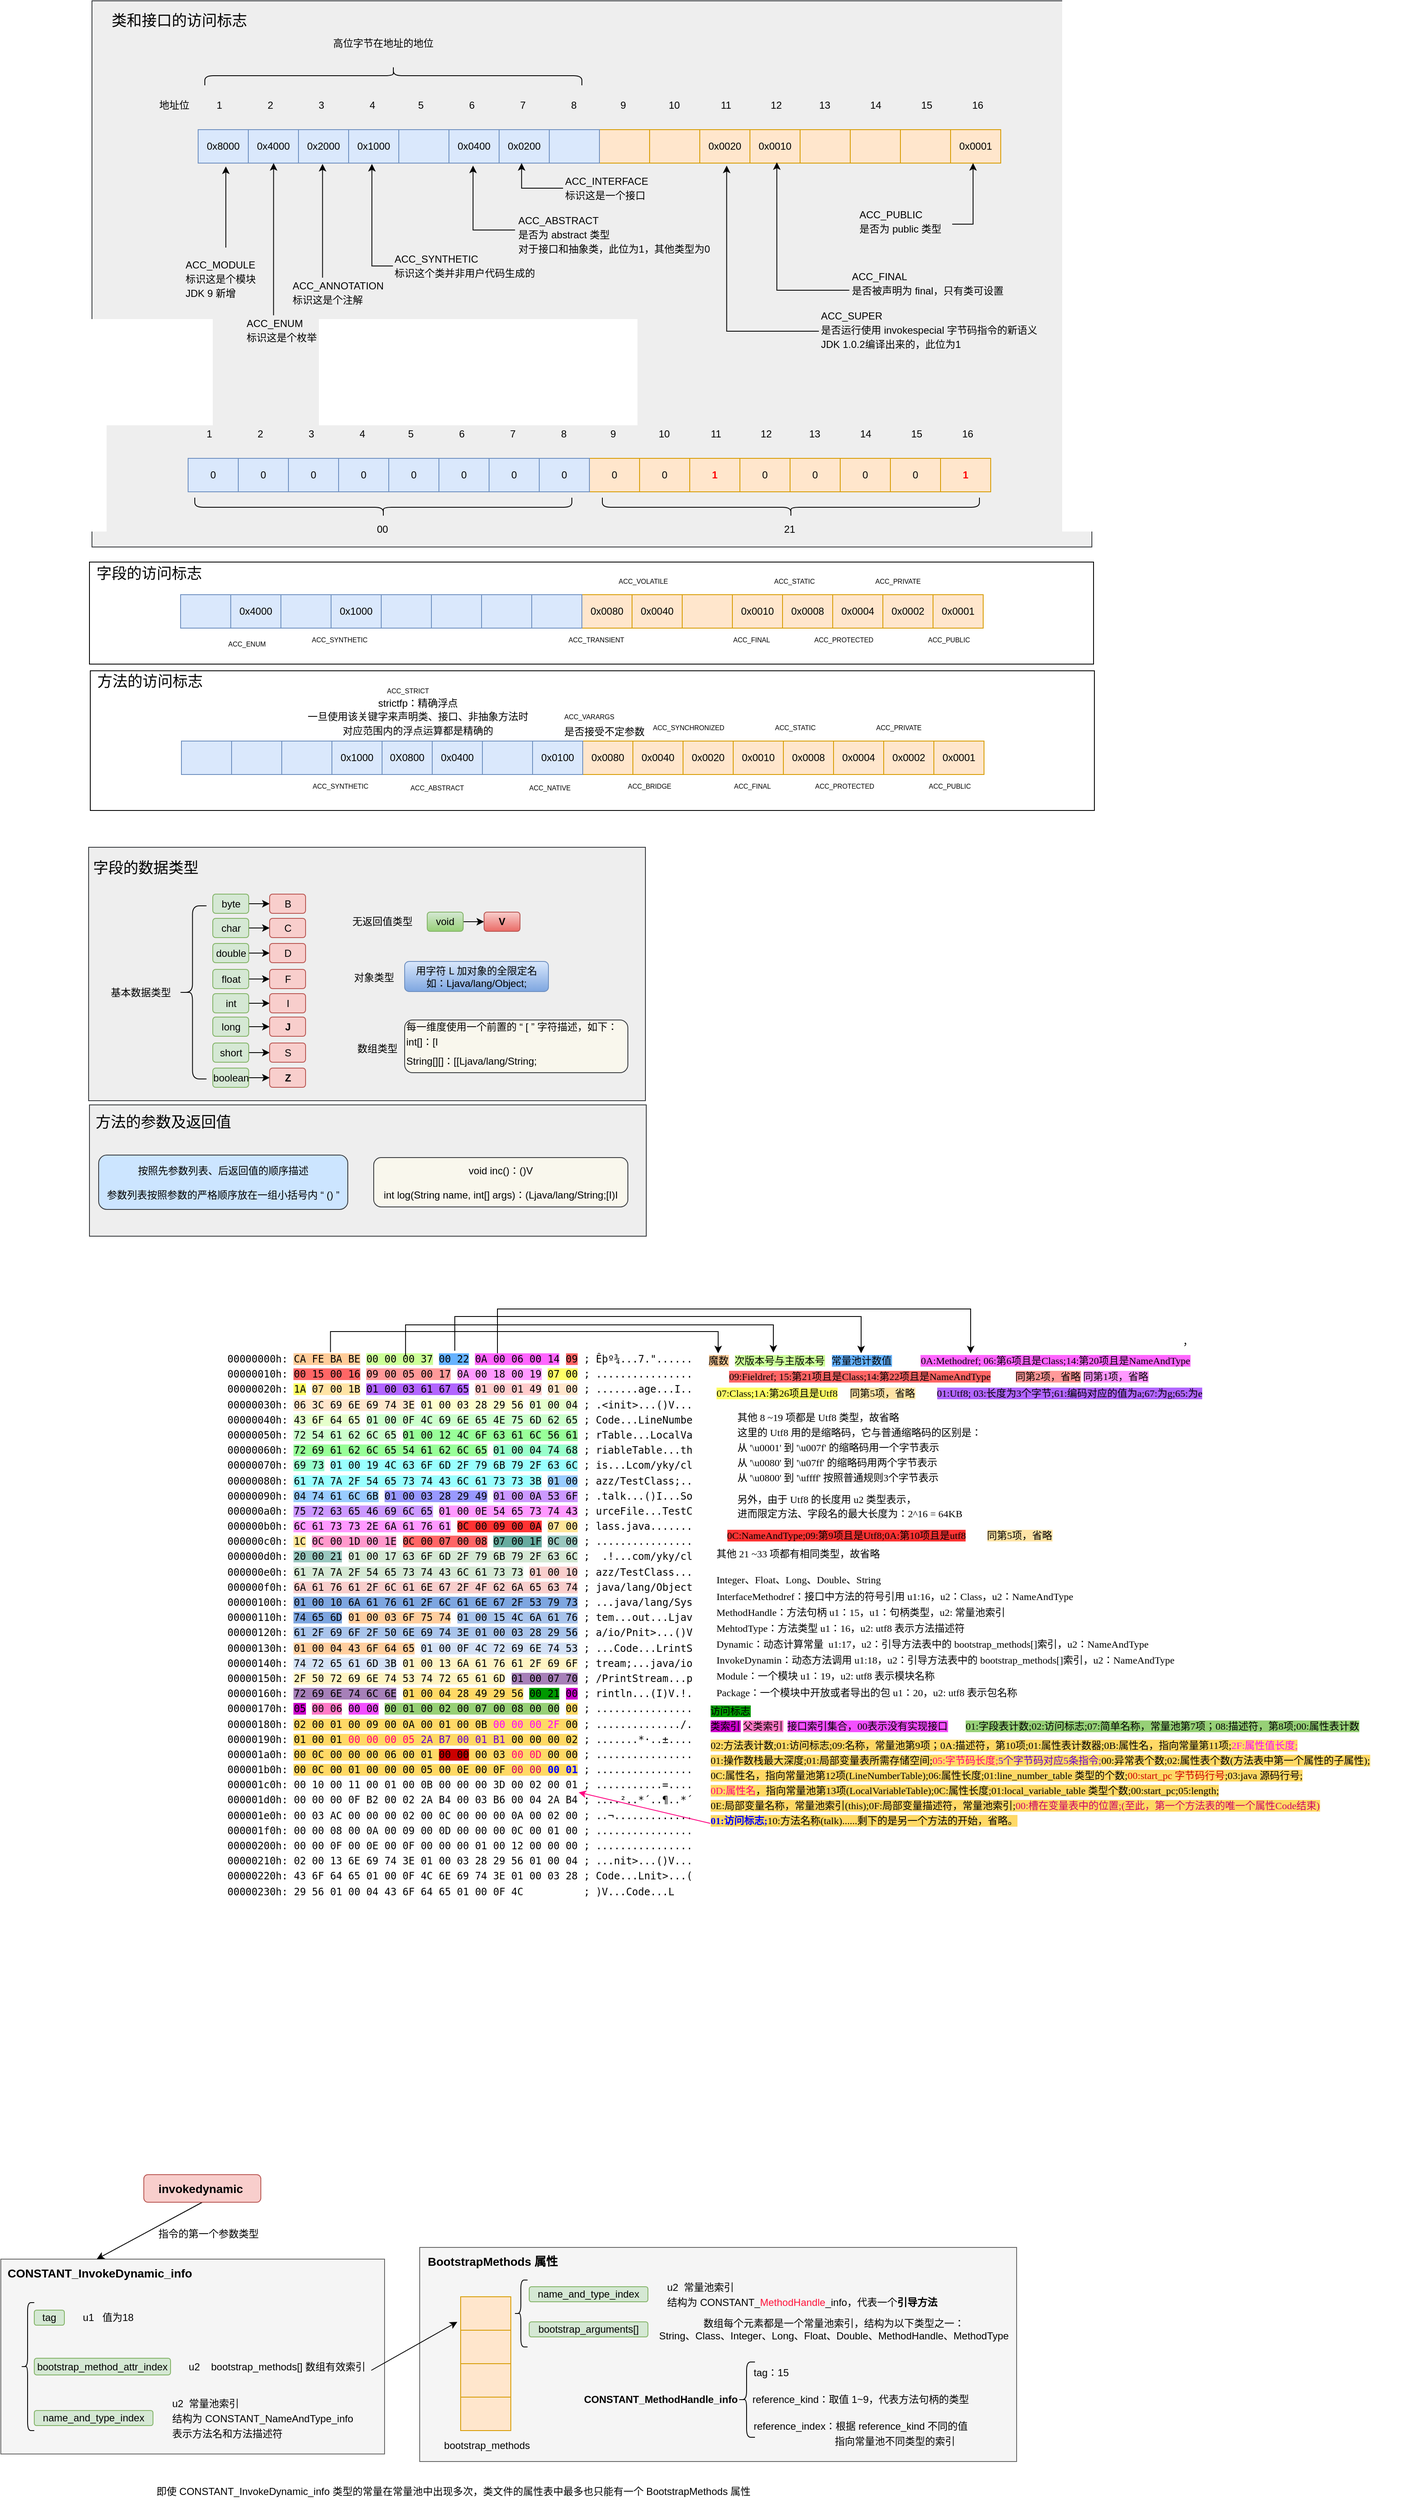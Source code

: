 <mxfile version="13.10.1" type="github">
  <diagram id="xW9Y31SaYgmBZkQTsoL8" name="Page-1">
    <mxGraphModel dx="1822" dy="762" grid="0" gridSize="10" guides="1" tooltips="1" connect="1" arrows="1" fold="1" page="0" pageScale="1" pageWidth="827" pageHeight="1169" math="0" shadow="0">
      <root>
        <mxCell id="0" />
        <mxCell id="1" parent="0" />
        <mxCell id="jA1Smjy7X45bf1YUAU8x-54" value="" style="rounded=0;whiteSpace=wrap;html=1;fillColor=#f5f5f5;strokeColor=#666666;fontColor=#333333;" parent="1" vertex="1">
          <mxGeometry x="195" y="2957" width="714" height="256" as="geometry" />
        </mxCell>
        <mxCell id="jA1Smjy7X45bf1YUAU8x-45" value="" style="rounded=0;whiteSpace=wrap;html=1;fillColor=#f5f5f5;strokeColor=#666666;fontColor=#333333;" parent="1" vertex="1">
          <mxGeometry x="-306" y="2971" width="459" height="233" as="geometry" />
        </mxCell>
        <mxCell id="3oE3Q5OzXbJSzto1YcGy-170" value="" style="rounded=0;whiteSpace=wrap;html=1;shadow=0;" parent="1" vertex="1">
          <mxGeometry x="-200" y="942" width="1201" height="122" as="geometry" />
        </mxCell>
        <mxCell id="3oE3Q5OzXbJSzto1YcGy-167" value="" style="rounded=0;whiteSpace=wrap;html=1;shadow=0;fillColor=#eeeeee;strokeColor=#36393d;" parent="1" vertex="1">
          <mxGeometry x="-197" y="271" width="1196" height="653" as="geometry" />
        </mxCell>
        <mxCell id="3oE3Q5OzXbJSzto1YcGy-137" value="" style="rounded=0;whiteSpace=wrap;html=1;shadow=0;fillColor=#eeeeee;strokeColor=#36393d;" parent="1" vertex="1">
          <mxGeometry x="-200" y="1591" width="666" height="157" as="geometry" />
        </mxCell>
        <mxCell id="3oE3Q5OzXbJSzto1YcGy-130" value="" style="rounded=0;whiteSpace=wrap;html=1;shadow=0;fillColor=#eeeeee;strokeColor=#36393d;" parent="1" vertex="1">
          <mxGeometry x="-201" y="1283" width="666" height="303" as="geometry" />
        </mxCell>
        <mxCell id="KpU182EsacGevF96RamK-19" value="" style="shape=table;html=1;whiteSpace=wrap;startSize=0;container=1;collapsible=0;childLayout=tableLayout;fillColor=#ffe6cc;strokeColor=#d79b00;" parent="1" vertex="1">
          <mxGeometry x="410" y="425" width="480" height="40" as="geometry" />
        </mxCell>
        <mxCell id="KpU182EsacGevF96RamK-20" value="" style="shape=partialRectangle;html=1;whiteSpace=wrap;collapsible=0;dropTarget=0;pointerEvents=0;fillColor=none;top=0;left=0;bottom=0;right=0;points=[[0,0.5],[1,0.5]];portConstraint=eastwest;" parent="KpU182EsacGevF96RamK-19" vertex="1">
          <mxGeometry width="480" height="40" as="geometry" />
        </mxCell>
        <mxCell id="KpU182EsacGevF96RamK-21" value="" style="shape=partialRectangle;html=1;whiteSpace=wrap;connectable=0;overflow=hidden;fillColor=none;top=0;left=0;bottom=0;right=0;" parent="KpU182EsacGevF96RamK-20" vertex="1">
          <mxGeometry width="60" height="40" as="geometry" />
        </mxCell>
        <mxCell id="KpU182EsacGevF96RamK-22" value="" style="shape=partialRectangle;html=1;whiteSpace=wrap;connectable=0;overflow=hidden;fillColor=none;top=0;left=0;bottom=0;right=0;" parent="KpU182EsacGevF96RamK-20" vertex="1">
          <mxGeometry x="60" width="60" height="40" as="geometry" />
        </mxCell>
        <mxCell id="KpU182EsacGevF96RamK-23" value="&lt;span&gt;0x0020&lt;/span&gt;" style="shape=partialRectangle;html=1;whiteSpace=wrap;connectable=0;overflow=hidden;fillColor=none;top=0;left=0;bottom=0;right=0;" parent="KpU182EsacGevF96RamK-20" vertex="1">
          <mxGeometry x="120" width="60" height="40" as="geometry" />
        </mxCell>
        <mxCell id="KpU182EsacGevF96RamK-24" value="&lt;span&gt;0x0010&lt;/span&gt;" style="shape=partialRectangle;html=1;whiteSpace=wrap;connectable=0;overflow=hidden;fillColor=none;top=0;left=0;bottom=0;right=0;" parent="KpU182EsacGevF96RamK-20" vertex="1">
          <mxGeometry x="180" width="60" height="40" as="geometry" />
        </mxCell>
        <mxCell id="KpU182EsacGevF96RamK-25" value="" style="shape=partialRectangle;html=1;whiteSpace=wrap;connectable=0;overflow=hidden;fillColor=none;top=0;left=0;bottom=0;right=0;" parent="KpU182EsacGevF96RamK-20" vertex="1">
          <mxGeometry x="240" width="60" height="40" as="geometry" />
        </mxCell>
        <mxCell id="KpU182EsacGevF96RamK-26" value="" style="shape=partialRectangle;html=1;whiteSpace=wrap;connectable=0;overflow=hidden;fillColor=none;top=0;left=0;bottom=0;right=0;" parent="KpU182EsacGevF96RamK-20" vertex="1">
          <mxGeometry x="300" width="60" height="40" as="geometry" />
        </mxCell>
        <mxCell id="KpU182EsacGevF96RamK-27" value="" style="shape=partialRectangle;html=1;whiteSpace=wrap;connectable=0;overflow=hidden;fillColor=none;top=0;left=0;bottom=0;right=0;" parent="KpU182EsacGevF96RamK-20" vertex="1">
          <mxGeometry x="360" width="60" height="40" as="geometry" />
        </mxCell>
        <mxCell id="KpU182EsacGevF96RamK-28" value="&lt;span&gt;0x0001&lt;/span&gt;" style="shape=partialRectangle;html=1;whiteSpace=wrap;connectable=0;overflow=hidden;fillColor=none;top=0;left=0;bottom=0;right=0;" parent="KpU182EsacGevF96RamK-20" vertex="1">
          <mxGeometry x="420" width="60" height="40" as="geometry" />
        </mxCell>
        <mxCell id="KpU182EsacGevF96RamK-29" value="" style="shape=table;html=1;whiteSpace=wrap;startSize=0;container=1;collapsible=0;childLayout=tableLayout;fillColor=#dae8fc;strokeColor=#6c8ebf;" parent="1" vertex="1">
          <mxGeometry x="-70" y="425" width="480" height="40" as="geometry" />
        </mxCell>
        <mxCell id="KpU182EsacGevF96RamK-30" value="" style="shape=partialRectangle;html=1;whiteSpace=wrap;collapsible=0;dropTarget=0;pointerEvents=0;fillColor=none;top=0;left=0;bottom=0;right=0;points=[[0,0.5],[1,0.5]];portConstraint=eastwest;" parent="KpU182EsacGevF96RamK-29" vertex="1">
          <mxGeometry width="480" height="40" as="geometry" />
        </mxCell>
        <mxCell id="KpU182EsacGevF96RamK-31" value="&lt;span&gt;0x8000&lt;/span&gt;" style="shape=partialRectangle;html=1;whiteSpace=wrap;connectable=0;overflow=hidden;fillColor=none;top=0;left=0;bottom=0;right=0;" parent="KpU182EsacGevF96RamK-30" vertex="1">
          <mxGeometry width="60" height="40" as="geometry" />
        </mxCell>
        <mxCell id="KpU182EsacGevF96RamK-32" value="&lt;span&gt;0x4000&lt;/span&gt;" style="shape=partialRectangle;html=1;whiteSpace=wrap;connectable=0;overflow=hidden;fillColor=none;top=0;left=0;bottom=0;right=0;" parent="KpU182EsacGevF96RamK-30" vertex="1">
          <mxGeometry x="60" width="60" height="40" as="geometry" />
        </mxCell>
        <mxCell id="KpU182EsacGevF96RamK-33" value="&lt;span&gt;0x2000&lt;/span&gt;" style="shape=partialRectangle;html=1;whiteSpace=wrap;connectable=0;overflow=hidden;fillColor=none;top=0;left=0;bottom=0;right=0;" parent="KpU182EsacGevF96RamK-30" vertex="1">
          <mxGeometry x="120" width="60" height="40" as="geometry" />
        </mxCell>
        <mxCell id="KpU182EsacGevF96RamK-34" value="&lt;span&gt;0x1000&lt;/span&gt;" style="shape=partialRectangle;html=1;whiteSpace=wrap;connectable=0;overflow=hidden;fillColor=none;top=0;left=0;bottom=0;right=0;" parent="KpU182EsacGevF96RamK-30" vertex="1">
          <mxGeometry x="180" width="60" height="40" as="geometry" />
        </mxCell>
        <mxCell id="KpU182EsacGevF96RamK-35" value="" style="shape=partialRectangle;html=1;whiteSpace=wrap;connectable=0;overflow=hidden;fillColor=none;top=0;left=0;bottom=0;right=0;" parent="KpU182EsacGevF96RamK-30" vertex="1">
          <mxGeometry x="240" width="60" height="40" as="geometry" />
        </mxCell>
        <mxCell id="KpU182EsacGevF96RamK-36" value="&lt;span&gt;0x0400&lt;/span&gt;" style="shape=partialRectangle;html=1;whiteSpace=wrap;connectable=0;overflow=hidden;fillColor=none;top=0;left=0;bottom=0;right=0;" parent="KpU182EsacGevF96RamK-30" vertex="1">
          <mxGeometry x="300" width="60" height="40" as="geometry" />
        </mxCell>
        <mxCell id="KpU182EsacGevF96RamK-37" value="&lt;span&gt;0x0200&lt;/span&gt;" style="shape=partialRectangle;html=1;whiteSpace=wrap;connectable=0;overflow=hidden;fillColor=none;top=0;left=0;bottom=0;right=0;" parent="KpU182EsacGevF96RamK-30" vertex="1">
          <mxGeometry x="360" width="60" height="40" as="geometry" />
        </mxCell>
        <mxCell id="KpU182EsacGevF96RamK-38" value="" style="shape=partialRectangle;html=1;whiteSpace=wrap;connectable=0;overflow=hidden;fillColor=none;top=0;left=0;bottom=0;right=0;" parent="KpU182EsacGevF96RamK-30" vertex="1">
          <mxGeometry x="420" width="60" height="40" as="geometry" />
        </mxCell>
        <mxCell id="KpU182EsacGevF96RamK-40" value="1" style="text;html=1;align=center;verticalAlign=middle;resizable=0;points=[];autosize=1;" parent="1" vertex="1">
          <mxGeometry x="-54" y="387" width="17" height="18" as="geometry" />
        </mxCell>
        <mxCell id="KpU182EsacGevF96RamK-41" value="2" style="text;html=1;align=center;verticalAlign=middle;resizable=0;points=[];autosize=1;" parent="1" vertex="1">
          <mxGeometry x="7" y="387" width="17" height="18" as="geometry" />
        </mxCell>
        <mxCell id="KpU182EsacGevF96RamK-42" value="3" style="text;html=1;align=center;verticalAlign=middle;resizable=0;points=[];autosize=1;" parent="1" vertex="1">
          <mxGeometry x="68" y="387" width="17" height="18" as="geometry" />
        </mxCell>
        <mxCell id="KpU182EsacGevF96RamK-43" value="4" style="text;html=1;align=center;verticalAlign=middle;resizable=0;points=[];autosize=1;" parent="1" vertex="1">
          <mxGeometry x="129" y="387" width="17" height="18" as="geometry" />
        </mxCell>
        <mxCell id="KpU182EsacGevF96RamK-44" value="5" style="text;html=1;align=center;verticalAlign=middle;resizable=0;points=[];autosize=1;" parent="1" vertex="1">
          <mxGeometry x="187" y="387" width="17" height="18" as="geometry" />
        </mxCell>
        <mxCell id="KpU182EsacGevF96RamK-45" value="6" style="text;html=1;align=center;verticalAlign=middle;resizable=0;points=[];autosize=1;" parent="1" vertex="1">
          <mxGeometry x="248" y="387" width="17" height="18" as="geometry" />
        </mxCell>
        <mxCell id="KpU182EsacGevF96RamK-46" value="7" style="text;html=1;align=center;verticalAlign=middle;resizable=0;points=[];autosize=1;" parent="1" vertex="1">
          <mxGeometry x="309" y="387" width="17" height="18" as="geometry" />
        </mxCell>
        <mxCell id="KpU182EsacGevF96RamK-47" value="8" style="text;html=1;align=center;verticalAlign=middle;resizable=0;points=[];autosize=1;" parent="1" vertex="1">
          <mxGeometry x="370" y="387" width="17" height="18" as="geometry" />
        </mxCell>
        <mxCell id="KpU182EsacGevF96RamK-48" value="9" style="text;html=1;align=center;verticalAlign=middle;resizable=0;points=[];autosize=1;" parent="1" vertex="1">
          <mxGeometry x="429.5" y="387" width="17" height="18" as="geometry" />
        </mxCell>
        <mxCell id="KpU182EsacGevF96RamK-49" value="10" style="text;html=1;align=center;verticalAlign=middle;resizable=0;points=[];autosize=1;" parent="1" vertex="1">
          <mxGeometry x="487.5" y="387" width="23" height="18" as="geometry" />
        </mxCell>
        <mxCell id="KpU182EsacGevF96RamK-50" value="11" style="text;html=1;align=center;verticalAlign=middle;resizable=0;points=[];autosize=1;" parent="1" vertex="1">
          <mxGeometry x="549.5" y="387" width="22" height="18" as="geometry" />
        </mxCell>
        <mxCell id="KpU182EsacGevF96RamK-51" value="12" style="text;html=1;align=center;verticalAlign=middle;resizable=0;points=[];autosize=1;" parent="1" vertex="1">
          <mxGeometry x="609.5" y="387" width="23" height="18" as="geometry" />
        </mxCell>
        <mxCell id="KpU182EsacGevF96RamK-52" value="13" style="text;html=1;align=center;verticalAlign=middle;resizable=0;points=[];autosize=1;" parent="1" vertex="1">
          <mxGeometry x="667.5" y="387" width="23" height="18" as="geometry" />
        </mxCell>
        <mxCell id="KpU182EsacGevF96RamK-53" value="14" style="text;html=1;align=center;verticalAlign=middle;resizable=0;points=[];autosize=1;" parent="1" vertex="1">
          <mxGeometry x="728.5" y="387" width="23" height="18" as="geometry" />
        </mxCell>
        <mxCell id="KpU182EsacGevF96RamK-54" value="15" style="text;html=1;align=center;verticalAlign=middle;resizable=0;points=[];autosize=1;" parent="1" vertex="1">
          <mxGeometry x="789.5" y="387" width="23" height="18" as="geometry" />
        </mxCell>
        <mxCell id="KpU182EsacGevF96RamK-55" value="16" style="text;html=1;align=center;verticalAlign=middle;resizable=0;points=[];autosize=1;" parent="1" vertex="1">
          <mxGeometry x="850.5" y="387" width="23" height="18" as="geometry" />
        </mxCell>
        <mxCell id="KpU182EsacGevF96RamK-68" style="edgeStyle=orthogonalEdgeStyle;rounded=0;orthogonalLoop=1;jettySize=auto;html=1;entryX=0.931;entryY=1;entryDx=0;entryDy=0;entryPerimeter=0;exitX=1.046;exitY=0.583;exitDx=0;exitDy=0;exitPerimeter=0;" parent="1" source="KpU182EsacGevF96RamK-56" target="KpU182EsacGevF96RamK-20" edge="1">
          <mxGeometry relative="1" as="geometry">
            <Array as="points">
              <mxPoint x="857" y="538" />
            </Array>
          </mxGeometry>
        </mxCell>
        <mxCell id="KpU182EsacGevF96RamK-56" value="&lt;span style=&quot;text-indent: 24px ; line-height: 140%&quot;&gt;ACC_PUBLIC&lt;br&gt;是否为 public 类型&lt;/span&gt;" style="text;html=1;align=left;verticalAlign=middle;resizable=0;points=[];autosize=1;" parent="1" vertex="1">
          <mxGeometry x="719" y="517" width="108" height="36" as="geometry" />
        </mxCell>
        <mxCell id="KpU182EsacGevF96RamK-69" style="edgeStyle=orthogonalEdgeStyle;rounded=0;orthogonalLoop=1;jettySize=auto;html=1;entryX=0.442;entryY=0.975;entryDx=0;entryDy=0;entryPerimeter=0;exitX=-0.003;exitY=0.633;exitDx=0;exitDy=0;exitPerimeter=0;" parent="1" source="KpU182EsacGevF96RamK-57" target="KpU182EsacGevF96RamK-20" edge="1">
          <mxGeometry relative="1" as="geometry" />
        </mxCell>
        <mxCell id="KpU182EsacGevF96RamK-57" value="&lt;p style=&quot;line-height: 140%&quot;&gt;&lt;span style=&quot;text-indent: 24px&quot;&gt;ACC_FINAL&lt;br&gt;&lt;/span&gt;&lt;span style=&quot;text-indent: 24px ; line-height: 140%&quot;&gt;是否被声明为 final，只有类可设置&lt;/span&gt;&lt;span style=&quot;text-indent: 24px&quot;&gt;&lt;br&gt;&lt;/span&gt;&lt;/p&gt;" style="text;html=1;align=left;verticalAlign=middle;resizable=0;points=[];autosize=1;" parent="1" vertex="1">
          <mxGeometry x="709.5" y="579" width="191" height="60" as="geometry" />
        </mxCell>
        <mxCell id="KpU182EsacGevF96RamK-70" style="edgeStyle=orthogonalEdgeStyle;rounded=0;orthogonalLoop=1;jettySize=auto;html=1;entryX=0.317;entryY=1.075;entryDx=0;entryDy=0;entryPerimeter=0;exitX=-0.002;exitY=0.519;exitDx=0;exitDy=0;exitPerimeter=0;" parent="1" source="KpU182EsacGevF96RamK-58" target="KpU182EsacGevF96RamK-20" edge="1">
          <mxGeometry relative="1" as="geometry">
            <Array as="points">
              <mxPoint x="562" y="666" />
            </Array>
          </mxGeometry>
        </mxCell>
        <mxCell id="KpU182EsacGevF96RamK-58" value="&lt;span style=&quot;text-indent: 24px ; line-height: 140%&quot;&gt;&lt;font style=&quot;font-size: 12px&quot;&gt;ACC_SUPER&lt;br&gt;是否运行使用 invokespecial 字节码指令的新语义&lt;br&gt;JDK 1.0.2编译出来的，此位为1&lt;/font&gt;&lt;/span&gt;" style="text;html=1;align=left;verticalAlign=middle;resizable=0;points=[];autosize=1;" parent="1" vertex="1">
          <mxGeometry x="673" y="639" width="269" height="52" as="geometry" />
        </mxCell>
        <mxCell id="KpU182EsacGevF96RamK-71" style="edgeStyle=orthogonalEdgeStyle;rounded=0;orthogonalLoop=1;jettySize=auto;html=1;entryX=0.806;entryY=1;entryDx=0;entryDy=0;entryPerimeter=0;" parent="1" source="KpU182EsacGevF96RamK-59" target="KpU182EsacGevF96RamK-30" edge="1">
          <mxGeometry relative="1" as="geometry">
            <Array as="points">
              <mxPoint x="317" y="495" />
            </Array>
          </mxGeometry>
        </mxCell>
        <mxCell id="KpU182EsacGevF96RamK-59" value="&lt;span style=&quot;text-indent: 24px ; line-height: 140%&quot;&gt;ACC_INTERFACE&lt;br&gt;标识这是一个接口&lt;/span&gt;" style="text;html=1;align=left;verticalAlign=middle;resizable=0;points=[];autosize=1;" parent="1" vertex="1">
          <mxGeometry x="366.5" y="477" width="109" height="36" as="geometry" />
        </mxCell>
        <mxCell id="KpU182EsacGevF96RamK-72" style="edgeStyle=orthogonalEdgeStyle;rounded=0;orthogonalLoop=1;jettySize=auto;html=1;exitX=-0.006;exitY=0.385;exitDx=0;exitDy=0;exitPerimeter=0;entryX=0.685;entryY=1.075;entryDx=0;entryDy=0;entryPerimeter=0;" parent="1" source="KpU182EsacGevF96RamK-60" target="KpU182EsacGevF96RamK-30" edge="1">
          <mxGeometry relative="1" as="geometry">
            <Array as="points">
              <mxPoint x="259" y="545" />
            </Array>
          </mxGeometry>
        </mxCell>
        <mxCell id="KpU182EsacGevF96RamK-60" value="&lt;span style=&quot;text-indent: 24px; line-height: 140%;&quot;&gt;ACC_ABSTRACT&lt;br&gt;是否为 abstract 类型&lt;br&gt;对于接口和抽象类，此位为1，其他类型为0&lt;br&gt;&lt;/span&gt;" style="text;html=1;align=left;verticalAlign=middle;resizable=0;points=[];autosize=1;" parent="1" vertex="1">
          <mxGeometry x="310.5" y="525" width="239" height="52" as="geometry" />
        </mxCell>
        <mxCell id="KpU182EsacGevF96RamK-76" style="edgeStyle=orthogonalEdgeStyle;rounded=0;orthogonalLoop=1;jettySize=auto;html=1;entryX=0.069;entryY=1.1;entryDx=0;entryDy=0;entryPerimeter=0;" parent="1" source="KpU182EsacGevF96RamK-62" target="KpU182EsacGevF96RamK-30" edge="1">
          <mxGeometry relative="1" as="geometry">
            <Array as="points">
              <mxPoint x="-37" y="573" />
              <mxPoint x="-37" y="573" />
            </Array>
          </mxGeometry>
        </mxCell>
        <mxCell id="KpU182EsacGevF96RamK-62" value="&lt;p style=&quot;line-height: 140%&quot;&gt;&lt;span style=&quot;text-indent: 24px&quot;&gt;ACC_MODULE&lt;br&gt;&lt;/span&gt;标识这是个模块&lt;br&gt;JDK 9 新增&lt;/p&gt;" style="text;html=1;align=left;verticalAlign=middle;resizable=0;points=[];autosize=1;" parent="1" vertex="1">
          <mxGeometry x="-87" y="566" width="94" height="76" as="geometry" />
        </mxCell>
        <mxCell id="KpU182EsacGevF96RamK-73" style="edgeStyle=orthogonalEdgeStyle;rounded=0;orthogonalLoop=1;jettySize=auto;html=1;entryX=0.433;entryY=1.025;entryDx=0;entryDy=0;entryPerimeter=0;" parent="1" source="KpU182EsacGevF96RamK-65" target="KpU182EsacGevF96RamK-30" edge="1">
          <mxGeometry relative="1" as="geometry">
            <Array as="points">
              <mxPoint x="138" y="588" />
            </Array>
          </mxGeometry>
        </mxCell>
        <mxCell id="KpU182EsacGevF96RamK-65" value="&lt;span style=&quot;text-indent: 24px ; line-height: 140%&quot;&gt;ACC_SYNTHETIC&lt;br&gt;标识这个类并非用户代码生成的&lt;br&gt;&lt;/span&gt;" style="text;html=1;align=left;verticalAlign=middle;resizable=0;points=[];autosize=1;" parent="1" vertex="1">
          <mxGeometry x="163" y="570" width="178" height="36" as="geometry" />
        </mxCell>
        <mxCell id="KpU182EsacGevF96RamK-74" style="edgeStyle=orthogonalEdgeStyle;rounded=0;orthogonalLoop=1;jettySize=auto;html=1;entryX=0.31;entryY=1.025;entryDx=0;entryDy=0;entryPerimeter=0;" parent="1" source="KpU182EsacGevF96RamK-66" target="KpU182EsacGevF96RamK-30" edge="1">
          <mxGeometry relative="1" as="geometry">
            <mxPoint x="80" y="476" as="targetPoint" />
            <Array as="points">
              <mxPoint x="79" y="556" />
            </Array>
          </mxGeometry>
        </mxCell>
        <mxCell id="KpU182EsacGevF96RamK-66" value="&lt;span style=&quot;text-indent: 24px ; line-height: 140%&quot;&gt;ACC_ANNOTATION&lt;br&gt;标识这是个注解&lt;br&gt;&lt;/span&gt;" style="text;html=1;align=left;verticalAlign=middle;resizable=0;points=[];autosize=1;" parent="1" vertex="1">
          <mxGeometry x="41" y="602" width="119" height="36" as="geometry" />
        </mxCell>
        <mxCell id="KpU182EsacGevF96RamK-75" style="edgeStyle=orthogonalEdgeStyle;rounded=0;orthogonalLoop=1;jettySize=auto;html=1;entryX=0.188;entryY=1;entryDx=0;entryDy=0;entryPerimeter=0;" parent="1" source="KpU182EsacGevF96RamK-67" target="KpU182EsacGevF96RamK-30" edge="1">
          <mxGeometry relative="1" as="geometry">
            <mxPoint x="20" y="473" as="targetPoint" />
            <Array as="points">
              <mxPoint x="20" y="602" />
            </Array>
          </mxGeometry>
        </mxCell>
        <mxCell id="KpU182EsacGevF96RamK-67" value="&lt;span style=&quot;text-indent: 24px ; line-height: 140%&quot;&gt;ACC_ENUM&lt;br&gt;标识这是个枚举&lt;br&gt;&lt;/span&gt;" style="text;html=1;align=left;verticalAlign=middle;resizable=0;points=[];autosize=1;" parent="1" vertex="1">
          <mxGeometry x="-14" y="647" width="94" height="36" as="geometry" />
        </mxCell>
        <mxCell id="KpU182EsacGevF96RamK-78" value="" style="shape=table;html=1;whiteSpace=wrap;startSize=0;container=1;collapsible=0;childLayout=tableLayout;fillColor=#ffe6cc;strokeColor=#d79b00;" parent="1" vertex="1">
          <mxGeometry x="398" y="818" width="480" height="40" as="geometry" />
        </mxCell>
        <mxCell id="KpU182EsacGevF96RamK-79" value="" style="shape=partialRectangle;html=1;whiteSpace=wrap;collapsible=0;dropTarget=0;pointerEvents=0;fillColor=none;top=0;left=0;bottom=0;right=0;points=[[0,0.5],[1,0.5]];portConstraint=eastwest;" parent="KpU182EsacGevF96RamK-78" vertex="1">
          <mxGeometry width="480" height="40" as="geometry" />
        </mxCell>
        <mxCell id="KpU182EsacGevF96RamK-80" value="0" style="shape=partialRectangle;html=1;whiteSpace=wrap;connectable=0;overflow=hidden;fillColor=none;top=0;left=0;bottom=0;right=0;" parent="KpU182EsacGevF96RamK-79" vertex="1">
          <mxGeometry width="60" height="40" as="geometry" />
        </mxCell>
        <mxCell id="KpU182EsacGevF96RamK-81" value="0" style="shape=partialRectangle;html=1;whiteSpace=wrap;connectable=0;overflow=hidden;fillColor=none;top=0;left=0;bottom=0;right=0;" parent="KpU182EsacGevF96RamK-79" vertex="1">
          <mxGeometry x="60" width="60" height="40" as="geometry" />
        </mxCell>
        <mxCell id="KpU182EsacGevF96RamK-82" value="&lt;span&gt;&lt;font color=&quot;#ff0000&quot;&gt;&lt;b&gt;1&lt;/b&gt;&lt;/font&gt;&lt;/span&gt;" style="shape=partialRectangle;html=1;whiteSpace=wrap;connectable=0;overflow=hidden;fillColor=none;top=0;left=0;bottom=0;right=0;" parent="KpU182EsacGevF96RamK-79" vertex="1">
          <mxGeometry x="120" width="60" height="40" as="geometry" />
        </mxCell>
        <mxCell id="KpU182EsacGevF96RamK-83" value="&lt;span&gt;0&lt;/span&gt;" style="shape=partialRectangle;html=1;whiteSpace=wrap;connectable=0;overflow=hidden;fillColor=none;top=0;left=0;bottom=0;right=0;" parent="KpU182EsacGevF96RamK-79" vertex="1">
          <mxGeometry x="180" width="60" height="40" as="geometry" />
        </mxCell>
        <mxCell id="KpU182EsacGevF96RamK-84" value="0" style="shape=partialRectangle;html=1;whiteSpace=wrap;connectable=0;overflow=hidden;fillColor=none;top=0;left=0;bottom=0;right=0;" parent="KpU182EsacGevF96RamK-79" vertex="1">
          <mxGeometry x="240" width="60" height="40" as="geometry" />
        </mxCell>
        <mxCell id="KpU182EsacGevF96RamK-85" value="0" style="shape=partialRectangle;html=1;whiteSpace=wrap;connectable=0;overflow=hidden;fillColor=none;top=0;left=0;bottom=0;right=0;" parent="KpU182EsacGevF96RamK-79" vertex="1">
          <mxGeometry x="300" width="60" height="40" as="geometry" />
        </mxCell>
        <mxCell id="KpU182EsacGevF96RamK-86" value="0" style="shape=partialRectangle;html=1;whiteSpace=wrap;connectable=0;overflow=hidden;fillColor=none;top=0;left=0;bottom=0;right=0;" parent="KpU182EsacGevF96RamK-79" vertex="1">
          <mxGeometry x="360" width="60" height="40" as="geometry" />
        </mxCell>
        <mxCell id="KpU182EsacGevF96RamK-87" value="&lt;span&gt;&lt;b&gt;&lt;font color=&quot;#ff0000&quot;&gt;1&lt;/font&gt;&lt;/b&gt;&lt;/span&gt;" style="shape=partialRectangle;html=1;whiteSpace=wrap;connectable=0;overflow=hidden;fillColor=none;top=0;left=0;bottom=0;right=0;" parent="KpU182EsacGevF96RamK-79" vertex="1">
          <mxGeometry x="420" width="60" height="40" as="geometry" />
        </mxCell>
        <mxCell id="KpU182EsacGevF96RamK-88" value="" style="shape=table;html=1;whiteSpace=wrap;startSize=0;container=1;collapsible=0;childLayout=tableLayout;fillColor=#dae8fc;strokeColor=#6c8ebf;" parent="1" vertex="1">
          <mxGeometry x="-82" y="818" width="480" height="40" as="geometry" />
        </mxCell>
        <mxCell id="KpU182EsacGevF96RamK-89" value="" style="shape=partialRectangle;html=1;whiteSpace=wrap;collapsible=0;dropTarget=0;pointerEvents=0;fillColor=none;top=0;left=0;bottom=0;right=0;points=[[0,0.5],[1,0.5]];portConstraint=eastwest;" parent="KpU182EsacGevF96RamK-88" vertex="1">
          <mxGeometry width="480" height="40" as="geometry" />
        </mxCell>
        <mxCell id="KpU182EsacGevF96RamK-90" value="&lt;span&gt;0&lt;/span&gt;" style="shape=partialRectangle;html=1;whiteSpace=wrap;connectable=0;overflow=hidden;fillColor=none;top=0;left=0;bottom=0;right=0;" parent="KpU182EsacGevF96RamK-89" vertex="1">
          <mxGeometry width="60" height="40" as="geometry" />
        </mxCell>
        <mxCell id="KpU182EsacGevF96RamK-91" value="&lt;span&gt;0&lt;/span&gt;" style="shape=partialRectangle;html=1;whiteSpace=wrap;connectable=0;overflow=hidden;fillColor=none;top=0;left=0;bottom=0;right=0;" parent="KpU182EsacGevF96RamK-89" vertex="1">
          <mxGeometry x="60" width="60" height="40" as="geometry" />
        </mxCell>
        <mxCell id="KpU182EsacGevF96RamK-92" value="&lt;span&gt;0&lt;/span&gt;" style="shape=partialRectangle;html=1;whiteSpace=wrap;connectable=0;overflow=hidden;fillColor=none;top=0;left=0;bottom=0;right=0;" parent="KpU182EsacGevF96RamK-89" vertex="1">
          <mxGeometry x="120" width="60" height="40" as="geometry" />
        </mxCell>
        <mxCell id="KpU182EsacGevF96RamK-93" value="&lt;span&gt;0&lt;/span&gt;" style="shape=partialRectangle;html=1;whiteSpace=wrap;connectable=0;overflow=hidden;fillColor=none;top=0;left=0;bottom=0;right=0;" parent="KpU182EsacGevF96RamK-89" vertex="1">
          <mxGeometry x="180" width="60" height="40" as="geometry" />
        </mxCell>
        <mxCell id="KpU182EsacGevF96RamK-94" value="0" style="shape=partialRectangle;html=1;whiteSpace=wrap;connectable=0;overflow=hidden;fillColor=none;top=0;left=0;bottom=0;right=0;" parent="KpU182EsacGevF96RamK-89" vertex="1">
          <mxGeometry x="240" width="60" height="40" as="geometry" />
        </mxCell>
        <mxCell id="KpU182EsacGevF96RamK-95" value="0" style="shape=partialRectangle;html=1;whiteSpace=wrap;connectable=0;overflow=hidden;fillColor=none;top=0;left=0;bottom=0;right=0;" parent="KpU182EsacGevF96RamK-89" vertex="1">
          <mxGeometry x="300" width="60" height="40" as="geometry" />
        </mxCell>
        <mxCell id="KpU182EsacGevF96RamK-96" value="&lt;span&gt;0&lt;/span&gt;" style="shape=partialRectangle;html=1;whiteSpace=wrap;connectable=0;overflow=hidden;fillColor=none;top=0;left=0;bottom=0;right=0;" parent="KpU182EsacGevF96RamK-89" vertex="1">
          <mxGeometry x="360" width="60" height="40" as="geometry" />
        </mxCell>
        <mxCell id="KpU182EsacGevF96RamK-97" value="&lt;span&gt;0&lt;/span&gt;" style="shape=partialRectangle;html=1;whiteSpace=wrap;connectable=0;overflow=hidden;fillColor=none;top=0;left=0;bottom=0;right=0;" parent="KpU182EsacGevF96RamK-89" vertex="1">
          <mxGeometry x="420" width="60" height="40" as="geometry" />
        </mxCell>
        <mxCell id="KpU182EsacGevF96RamK-98" value="1" style="text;html=1;align=center;verticalAlign=middle;resizable=0;points=[];autosize=1;" parent="1" vertex="1">
          <mxGeometry x="-66" y="780" width="17" height="18" as="geometry" />
        </mxCell>
        <mxCell id="KpU182EsacGevF96RamK-99" value="2" style="text;html=1;align=center;verticalAlign=middle;resizable=0;points=[];autosize=1;" parent="1" vertex="1">
          <mxGeometry x="-5" y="780" width="17" height="18" as="geometry" />
        </mxCell>
        <mxCell id="KpU182EsacGevF96RamK-100" value="3" style="text;html=1;align=center;verticalAlign=middle;resizable=0;points=[];autosize=1;" parent="1" vertex="1">
          <mxGeometry x="56" y="780" width="17" height="18" as="geometry" />
        </mxCell>
        <mxCell id="KpU182EsacGevF96RamK-101" value="4" style="text;html=1;align=center;verticalAlign=middle;resizable=0;points=[];autosize=1;" parent="1" vertex="1">
          <mxGeometry x="117" y="780" width="17" height="18" as="geometry" />
        </mxCell>
        <mxCell id="KpU182EsacGevF96RamK-102" value="5" style="text;html=1;align=center;verticalAlign=middle;resizable=0;points=[];autosize=1;" parent="1" vertex="1">
          <mxGeometry x="175" y="780" width="17" height="18" as="geometry" />
        </mxCell>
        <mxCell id="KpU182EsacGevF96RamK-103" value="6" style="text;html=1;align=center;verticalAlign=middle;resizable=0;points=[];autosize=1;" parent="1" vertex="1">
          <mxGeometry x="236" y="780" width="17" height="18" as="geometry" />
        </mxCell>
        <mxCell id="KpU182EsacGevF96RamK-104" value="7" style="text;html=1;align=center;verticalAlign=middle;resizable=0;points=[];autosize=1;" parent="1" vertex="1">
          <mxGeometry x="297" y="780" width="17" height="18" as="geometry" />
        </mxCell>
        <mxCell id="KpU182EsacGevF96RamK-105" value="8" style="text;html=1;align=center;verticalAlign=middle;resizable=0;points=[];autosize=1;" parent="1" vertex="1">
          <mxGeometry x="358" y="780" width="17" height="18" as="geometry" />
        </mxCell>
        <mxCell id="KpU182EsacGevF96RamK-106" value="9" style="text;html=1;align=center;verticalAlign=middle;resizable=0;points=[];autosize=1;" parent="1" vertex="1">
          <mxGeometry x="417.5" y="780" width="17" height="18" as="geometry" />
        </mxCell>
        <mxCell id="KpU182EsacGevF96RamK-107" value="10" style="text;html=1;align=center;verticalAlign=middle;resizable=0;points=[];autosize=1;" parent="1" vertex="1">
          <mxGeometry x="475.5" y="780" width="23" height="18" as="geometry" />
        </mxCell>
        <mxCell id="KpU182EsacGevF96RamK-108" value="11" style="text;html=1;align=center;verticalAlign=middle;resizable=0;points=[];autosize=1;" parent="1" vertex="1">
          <mxGeometry x="537.5" y="780" width="22" height="18" as="geometry" />
        </mxCell>
        <mxCell id="KpU182EsacGevF96RamK-109" value="12" style="text;html=1;align=center;verticalAlign=middle;resizable=0;points=[];autosize=1;" parent="1" vertex="1">
          <mxGeometry x="597.5" y="780" width="23" height="18" as="geometry" />
        </mxCell>
        <mxCell id="KpU182EsacGevF96RamK-110" value="13" style="text;html=1;align=center;verticalAlign=middle;resizable=0;points=[];autosize=1;" parent="1" vertex="1">
          <mxGeometry x="655.5" y="780" width="23" height="18" as="geometry" />
        </mxCell>
        <mxCell id="KpU182EsacGevF96RamK-111" value="14" style="text;html=1;align=center;verticalAlign=middle;resizable=0;points=[];autosize=1;" parent="1" vertex="1">
          <mxGeometry x="716.5" y="780" width="23" height="18" as="geometry" />
        </mxCell>
        <mxCell id="KpU182EsacGevF96RamK-112" value="15" style="text;html=1;align=center;verticalAlign=middle;resizable=0;points=[];autosize=1;" parent="1" vertex="1">
          <mxGeometry x="777.5" y="780" width="23" height="18" as="geometry" />
        </mxCell>
        <mxCell id="KpU182EsacGevF96RamK-113" value="16" style="text;html=1;align=center;verticalAlign=middle;resizable=0;points=[];autosize=1;" parent="1" vertex="1">
          <mxGeometry x="838.5" y="780" width="23" height="18" as="geometry" />
        </mxCell>
        <mxCell id="KpU182EsacGevF96RamK-114" value="" style="shape=curlyBracket;whiteSpace=wrap;html=1;rounded=1;align=left;rotation=-90;" parent="1" vertex="1">
          <mxGeometry x="140" y="651" width="23" height="451" as="geometry" />
        </mxCell>
        <mxCell id="KpU182EsacGevF96RamK-115" value="00" style="text;html=1;align=center;verticalAlign=middle;resizable=0;points=[];autosize=1;" parent="1" vertex="1">
          <mxGeometry x="138" y="894" width="23" height="18" as="geometry" />
        </mxCell>
        <mxCell id="KpU182EsacGevF96RamK-116" value="" style="shape=curlyBracket;whiteSpace=wrap;html=1;rounded=1;align=left;rotation=-90;" parent="1" vertex="1">
          <mxGeometry x="627.5" y="651" width="23" height="451" as="geometry" />
        </mxCell>
        <mxCell id="KpU182EsacGevF96RamK-117" value="21" style="text;html=1;align=center;verticalAlign=middle;resizable=0;points=[];autosize=1;" parent="1" vertex="1">
          <mxGeometry x="625.5" y="894" width="23" height="18" as="geometry" />
        </mxCell>
        <mxCell id="KpU182EsacGevF96RamK-118" value="地址位" style="text;html=1;align=center;verticalAlign=middle;resizable=0;points=[];autosize=1;" parent="1" vertex="1">
          <mxGeometry x="-122" y="387" width="46" height="18" as="geometry" />
        </mxCell>
        <mxCell id="KpU182EsacGevF96RamK-119" value="" style="shape=curlyBracket;whiteSpace=wrap;html=1;rounded=1;align=left;rotation=90;" parent="1" vertex="1">
          <mxGeometry x="152" y="135" width="23" height="451" as="geometry" />
        </mxCell>
        <mxCell id="KpU182EsacGevF96RamK-120" value="高位字节在地址的地位" style="text;html=1;align=center;verticalAlign=middle;resizable=0;points=[];autosize=1;" parent="1" vertex="1">
          <mxGeometry x="86" y="313" width="130" height="18" as="geometry" />
        </mxCell>
        <mxCell id="31JTc4GcEN89d1lP_IlO-4" value="&lt;p class=&quot;MsoNormal&quot; style=&quot;line-height: 130%&quot;&gt;&lt;span style=&quot;font-family: &amp;#34;dejavu sans mono&amp;#34; ; font-size: 9.0pt&quot;&gt;00000000h:&amp;nbsp;&lt;span style=&quot;background-color: rgb(255 , 204 , 153)&quot;&gt;CA&amp;nbsp;FE&amp;nbsp;BA&amp;nbsp;BE&lt;/span&gt;&lt;/span&gt;&lt;span style=&quot;font-family: &amp;#34;dejavu sans mono&amp;#34; ; font-size: 9.0pt&quot;&gt;&amp;nbsp;&lt;span style=&quot;background-color: rgb(204 , 255 , 153)&quot;&gt;00&amp;nbsp;00&amp;nbsp;00&amp;nbsp;37&lt;/span&gt;&lt;/span&gt;&lt;span style=&quot;font-family: &amp;#34;dejavu sans mono&amp;#34; ; font-size: 9.0pt&quot;&gt;&amp;nbsp;&lt;span style=&quot;background-color: rgb(102 , 178 , 255)&quot;&gt;00&amp;nbsp;22&lt;/span&gt;&amp;nbsp;&lt;span style=&quot;background-color: rgb(255 , 102 , 255)&quot;&gt;0A&amp;nbsp;00&amp;nbsp;06&lt;/span&gt;&lt;span style=&quot;background-color: rgb(255 , 102 , 255)&quot;&gt;&amp;nbsp;00&amp;nbsp;14&lt;/span&gt;&amp;nbsp;&lt;span style=&quot;background-color: rgb(255 , 102 , 102)&quot;&gt;09&lt;/span&gt;&amp;nbsp;;&amp;nbsp;Êþº¾...7.&quot;......&lt;/span&gt;&lt;span style=&quot;font-family: &amp;#34;dejavu sans mono&amp;#34; ; font-size: 9.0pt&quot;&gt;&lt;br&gt;&lt;/span&gt;&lt;span style=&quot;font-family: &amp;#34;dejavu sans mono&amp;#34; ; font-size: 9.0pt&quot;&gt;00000010h:&amp;nbsp;&lt;span style=&quot;background-color: rgb(255 , 102 , 102)&quot;&gt;00&amp;nbsp;15&amp;nbsp;00&amp;nbsp;16&lt;/span&gt;&amp;nbsp;&lt;span style=&quot;background-color: rgb(255 , 153 , 153)&quot;&gt;09&amp;nbsp;00&amp;nbsp;05&amp;nbsp;00&amp;nbsp;17&lt;/span&gt;&amp;nbsp;&lt;span style=&quot;background-color: rgb(255 , 153 , 255)&quot;&gt;0A&amp;nbsp;00&amp;nbsp;18&amp;nbsp;00&amp;nbsp;19&lt;/span&gt;&amp;nbsp;&lt;span style=&quot;background-color: rgb(255 , 255 , 102)&quot;&gt;07&amp;nbsp;00&lt;/span&gt;&amp;nbsp;;&amp;nbsp;................&lt;/span&gt;&lt;span style=&quot;font-family: &amp;#34;dejavu sans mono&amp;#34; ; font-size: 9.0pt&quot;&gt;&lt;br&gt;&lt;/span&gt;&lt;span style=&quot;font-family: &amp;#34;dejavu sans mono&amp;#34; ; font-size: 9.0pt&quot;&gt;00000020h:&amp;nbsp;&lt;span style=&quot;background-color: rgb(255 , 255 , 102)&quot;&gt;1A&lt;/span&gt;&lt;span style=&quot;background-color: rgb(255 , 255 , 255)&quot;&gt;&amp;nbsp;&lt;/span&gt;&lt;span style=&quot;background-color: rgb(255 , 228 , 166)&quot;&gt;07&amp;nbsp;00&amp;nbsp;1B&lt;/span&gt;&amp;nbsp;&lt;span style=&quot;background-color: rgb(178 , 102 , 255)&quot;&gt;01&amp;nbsp;00&amp;nbsp;03&amp;nbsp;61&amp;nbsp;67&amp;nbsp;65&lt;/span&gt;&amp;nbsp;&lt;span style=&quot;background-color: rgb(255 , 204 , 204)&quot;&gt;01&amp;nbsp;00&amp;nbsp;01&amp;nbsp;49&lt;/span&gt;&amp;nbsp;&lt;span style=&quot;background-color: rgb(255 , 230 , 204)&quot;&gt;01&amp;nbsp;00&lt;/span&gt;&amp;nbsp;;&amp;nbsp;.......age...I..&lt;/span&gt;&lt;span style=&quot;font-family: &amp;#34;dejavu sans mono&amp;#34; ; font-size: 9.0pt&quot;&gt;&lt;br&gt;&lt;/span&gt;&lt;span style=&quot;font-family: &amp;#34;dejavu sans mono&amp;#34; ; font-size: 9.0pt&quot;&gt;00000030h:&amp;nbsp;&lt;span style=&quot;background-color: rgb(255 , 230 , 204)&quot;&gt;06&amp;nbsp;3C&amp;nbsp;69&amp;nbsp;6E&amp;nbsp;69&amp;nbsp;74&amp;nbsp;3E&lt;/span&gt;&amp;nbsp;&lt;span style=&quot;background-color: rgb(255 , 255 , 204)&quot;&gt;01&amp;nbsp;00&amp;nbsp;03&amp;nbsp;28&amp;nbsp;29&amp;nbsp;56&lt;/span&gt;&amp;nbsp;&lt;span style=&quot;background-color: rgb(230 , 255 , 204)&quot;&gt;01&amp;nbsp;00&amp;nbsp;04&lt;/span&gt;&amp;nbsp;;&amp;nbsp;.&amp;lt;init&amp;gt;...()V...&lt;/span&gt;&lt;span style=&quot;font-family: &amp;#34;dejavu sans mono&amp;#34; ; font-size: 9.0pt&quot;&gt;&lt;br&gt;&lt;/span&gt;&lt;span style=&quot;font-family: &amp;#34;dejavu sans mono&amp;#34; ; font-size: 9.0pt&quot;&gt;00000040h:&amp;nbsp;&lt;span style=&quot;background-color: rgb(230 , 255 , 204)&quot;&gt;43&amp;nbsp;6F&amp;nbsp;64&amp;nbsp;65&lt;/span&gt;&amp;nbsp;&lt;span style=&quot;background-color: rgb(204 , 255 , 204)&quot;&gt;01&amp;nbsp;00&amp;nbsp;0F&amp;nbsp;4C&amp;nbsp;69&amp;nbsp;6E&amp;nbsp;65&amp;nbsp;4E&amp;nbsp;75&amp;nbsp;6D&amp;nbsp;62&amp;nbsp;65&lt;/span&gt;&amp;nbsp;;&amp;nbsp;Code...LineNumbe&lt;/span&gt;&lt;span style=&quot;font-family: &amp;#34;dejavu sans mono&amp;#34; ; font-size: 9.0pt&quot;&gt;&lt;br&gt;&lt;/span&gt;&lt;span style=&quot;font-family: &amp;#34;dejavu sans mono&amp;#34; ; font-size: 9.0pt&quot;&gt;00000050h:&amp;nbsp;&lt;span style=&quot;background-color: rgb(204 , 255 , 204)&quot;&gt;72&amp;nbsp;54&amp;nbsp;61&amp;nbsp;62&amp;nbsp;6C&amp;nbsp;65&lt;/span&gt;&amp;nbsp;&lt;span style=&quot;background-color: rgb(153 , 255 , 153)&quot;&gt;01&amp;nbsp;00&amp;nbsp;12&amp;nbsp;4C&amp;nbsp;6F&amp;nbsp;63&amp;nbsp;61&amp;nbsp;6C&amp;nbsp;56&amp;nbsp;61&lt;/span&gt;&amp;nbsp;;&amp;nbsp;rTable...LocalVa&lt;/span&gt;&lt;span style=&quot;font-family: &amp;#34;dejavu sans mono&amp;#34; ; font-size: 9.0pt&quot;&gt;&lt;br&gt;&lt;/span&gt;&lt;span style=&quot;font-family: &amp;#34;dejavu sans mono&amp;#34; ; font-size: 9.0pt&quot;&gt;00000060h:&amp;nbsp;&lt;span style=&quot;background-color: rgb(153 , 255 , 153)&quot;&gt;72&amp;nbsp;69&amp;nbsp;61&amp;nbsp;62&amp;nbsp;6C&amp;nbsp;65&amp;nbsp;54&amp;nbsp;61&amp;nbsp;62&amp;nbsp;6C&amp;nbsp;65&lt;/span&gt;&amp;nbsp;&lt;span style=&quot;background-color: rgb(153 , 255 , 204)&quot;&gt;01&amp;nbsp;00&amp;nbsp;04&amp;nbsp;74&amp;nbsp;68&lt;/span&gt;&amp;nbsp;;&amp;nbsp;riableTable...th&lt;/span&gt;&lt;span style=&quot;font-family: &amp;#34;dejavu sans mono&amp;#34; ; font-size: 9.0pt&quot;&gt;&lt;br&gt;&lt;/span&gt;&lt;span style=&quot;font-family: &amp;#34;dejavu sans mono&amp;#34; ; font-size: 9.0pt&quot;&gt;00000070h:&amp;nbsp;&lt;span style=&quot;background-color: rgb(153 , 255 , 204)&quot;&gt;69&amp;nbsp;73&lt;/span&gt;&amp;nbsp;&lt;span style=&quot;background-color: rgb(153 , 255 , 255)&quot;&gt;01&amp;nbsp;00&amp;nbsp;19&amp;nbsp;4C&amp;nbsp;63&amp;nbsp;6F&amp;nbsp;6D&amp;nbsp;2F&amp;nbsp;79&amp;nbsp;6B&amp;nbsp;79&amp;nbsp;2F&amp;nbsp;63&amp;nbsp;6C&lt;/span&gt;&amp;nbsp;;&amp;nbsp;is...Lcom/yky/cl&lt;/span&gt;&lt;span style=&quot;font-family: &amp;#34;dejavu sans mono&amp;#34; ; font-size: 9.0pt&quot;&gt;&lt;br&gt;&lt;/span&gt;&lt;span style=&quot;font-family: &amp;#34;dejavu sans mono&amp;#34; ; font-size: 9.0pt&quot;&gt;00000080h:&amp;nbsp;&lt;span style=&quot;background-color: rgb(153 , 255 , 255)&quot;&gt;61&amp;nbsp;7A&amp;nbsp;7A&amp;nbsp;2F&amp;nbsp;54&amp;nbsp;65&amp;nbsp;73&amp;nbsp;74&amp;nbsp;43&amp;nbsp;6C&amp;nbsp;61&amp;nbsp;73&amp;nbsp;73&amp;nbsp;3B&lt;/span&gt;&amp;nbsp;&lt;span style=&quot;background-color: rgb(153 , 204 , 255)&quot;&gt;01&amp;nbsp;00&lt;/span&gt;&amp;nbsp;;&amp;nbsp;azz/TestClass;..&lt;/span&gt;&lt;span style=&quot;font-family: &amp;#34;dejavu sans mono&amp;#34; ; font-size: 9.0pt&quot;&gt;&lt;br&gt;&lt;/span&gt;&lt;span style=&quot;font-family: &amp;#34;dejavu sans mono&amp;#34; ; font-size: 9.0pt&quot;&gt;00000090h:&amp;nbsp;&lt;span style=&quot;background-color: rgb(153 , 204 , 255)&quot;&gt;04&amp;nbsp;74&amp;nbsp;61&amp;nbsp;6C&amp;nbsp;6B&lt;/span&gt;&amp;nbsp;&lt;span style=&quot;background-color: rgb(153 , 153 , 255)&quot;&gt;01&amp;nbsp;00&amp;nbsp;03&amp;nbsp;28&amp;nbsp;29&amp;nbsp;49&lt;/span&gt;&amp;nbsp;&lt;span style=&quot;background-color: rgb(204 , 153 , 255)&quot;&gt;01&amp;nbsp;00&amp;nbsp;0A&amp;nbsp;53&amp;nbsp;6F&lt;/span&gt;&amp;nbsp;;&amp;nbsp;.talk...()I...So&lt;/span&gt;&lt;span style=&quot;font-family: &amp;#34;dejavu sans mono&amp;#34; ; font-size: 9.0pt&quot;&gt;&lt;br&gt;&lt;/span&gt;&lt;span style=&quot;font-family: &amp;#34;dejavu sans mono&amp;#34; ; font-size: 9.0pt&quot;&gt;000000a0h:&amp;nbsp;&lt;span style=&quot;background-color: rgb(204 , 153 , 255)&quot;&gt;75&amp;nbsp;72&amp;nbsp;63&amp;nbsp;65&amp;nbsp;46&amp;nbsp;69&amp;nbsp;6C&amp;nbsp;65&lt;/span&gt;&amp;nbsp;&lt;span style=&quot;background-color: rgb(255 , 153 , 255)&quot;&gt;01&amp;nbsp;00&amp;nbsp;0E&amp;nbsp;54&amp;nbsp;65&amp;nbsp;73&amp;nbsp;74&amp;nbsp;43&lt;/span&gt;&amp;nbsp;;&amp;nbsp;urceFile...TestC&lt;/span&gt;&lt;span style=&quot;font-family: &amp;#34;dejavu sans mono&amp;#34; ; font-size: 9.0pt&quot;&gt;&lt;br&gt;&lt;/span&gt;&lt;span style=&quot;font-family: &amp;#34;dejavu sans mono&amp;#34; ; font-size: 9.0pt&quot;&gt;000000b0h:&amp;nbsp;&lt;span style=&quot;background-color: rgb(255 , 153 , 255)&quot;&gt;6C&amp;nbsp;61&amp;nbsp;73&amp;nbsp;73&amp;nbsp;2E&amp;nbsp;6A&amp;nbsp;61&amp;nbsp;76&amp;nbsp;61&lt;/span&gt;&amp;nbsp;&lt;span style=&quot;background-color: rgb(255 , 51 , 51)&quot;&gt;0C&amp;nbsp;00&amp;nbsp;09&amp;nbsp;00&amp;nbsp;0A&lt;/span&gt;&amp;nbsp;&lt;span style=&quot;background-color: rgb(255 , 229 , 153)&quot;&gt;07&amp;nbsp;00&lt;/span&gt;&amp;nbsp;;&amp;nbsp;lass.java.......&lt;/span&gt;&lt;span style=&quot;font-family: &amp;#34;dejavu sans mono&amp;#34; ; font-size: 9.0pt&quot;&gt;&lt;br&gt;&lt;/span&gt;&lt;span style=&quot;font-family: &amp;#34;dejavu sans mono&amp;#34; ; font-size: 9.0pt&quot;&gt;000000c0h:&amp;nbsp;&lt;span style=&quot;background-color: rgb(255 , 229 , 153)&quot;&gt;1C&lt;/span&gt;&amp;nbsp;&lt;span style=&quot;background-color: rgb(255 , 153 , 204)&quot;&gt;0C&amp;nbsp;00&amp;nbsp;1D&amp;nbsp;00&amp;nbsp;1E&lt;/span&gt;&amp;nbsp;&lt;span style=&quot;background-color: rgb(255 , 102 , 102)&quot;&gt;0C&amp;nbsp;00&amp;nbsp;07&amp;nbsp;00&amp;nbsp;08&lt;/span&gt;&amp;nbsp;&lt;span style=&quot;background-color: rgb(103 , 171 , 159)&quot;&gt;07&amp;nbsp;00&amp;nbsp;1F&lt;/span&gt;&amp;nbsp;&lt;span style=&quot;background-color: rgb(154 , 199 , 191)&quot;&gt;0C&amp;nbsp;00&lt;/span&gt;&amp;nbsp;;&amp;nbsp;................&lt;/span&gt;&lt;span style=&quot;font-family: &amp;#34;dejavu sans mono&amp;#34; ; font-size: 9.0pt&quot;&gt;&lt;br&gt;&lt;/span&gt;&lt;span style=&quot;font-family: &amp;#34;dejavu sans mono&amp;#34; ; font-size: 9.0pt&quot;&gt;000000d0h:&amp;nbsp;&lt;span style=&quot;background-color: rgb(154 , 199 , 191)&quot;&gt;20&amp;nbsp;00&amp;nbsp;21&lt;/span&gt;&amp;nbsp;&lt;span style=&quot;background-color: rgb(213 , 232 , 212)&quot;&gt;01&amp;nbsp;00&amp;nbsp;17&amp;nbsp;63&amp;nbsp;6F&amp;nbsp;6D&amp;nbsp;2F&amp;nbsp;79&amp;nbsp;6B&amp;nbsp;79&amp;nbsp;2F&amp;nbsp;63&amp;nbsp;6C&lt;/span&gt;&amp;nbsp;;&amp;nbsp;&amp;nbsp;.!...com/yky/cl&lt;/span&gt;&lt;span style=&quot;font-family: &amp;#34;dejavu sans mono&amp;#34; ; font-size: 9.0pt&quot;&gt;&lt;br&gt;&lt;/span&gt;&lt;span style=&quot;font-family: &amp;#34;dejavu sans mono&amp;#34; ; font-size: 9.0pt&quot;&gt;000000e0h:&amp;nbsp;&lt;span style=&quot;background-color: rgb(213 , 232 , 212)&quot;&gt;61&amp;nbsp;7A&amp;nbsp;7A&amp;nbsp;2F&amp;nbsp;54&amp;nbsp;65&amp;nbsp;73&amp;nbsp;74&amp;nbsp;43&amp;nbsp;6C&amp;nbsp;61&amp;nbsp;73&amp;nbsp;73&lt;/span&gt;&amp;nbsp;&lt;span style=&quot;background-color: rgb(248 , 206 , 204)&quot;&gt;01&amp;nbsp;00&amp;nbsp;10&lt;/span&gt;&amp;nbsp;;&amp;nbsp;azz/TestClass...&lt;/span&gt;&lt;span style=&quot;font-family: &amp;#34;dejavu sans mono&amp;#34; ; font-size: 9.0pt&quot;&gt;&lt;br&gt;&lt;/span&gt;&lt;span style=&quot;font-family: &amp;#34;dejavu sans mono&amp;#34; ; font-size: 9.0pt&quot;&gt;000000f0h:&amp;nbsp;&lt;span style=&quot;background-color: rgb(248 , 206 , 204)&quot;&gt;6A&amp;nbsp;61&amp;nbsp;76&amp;nbsp;61&amp;nbsp;2F&amp;nbsp;6C&amp;nbsp;61&amp;nbsp;6E&amp;nbsp;67&amp;nbsp;2F&amp;nbsp;4F&amp;nbsp;62&amp;nbsp;6A&amp;nbsp;65&amp;nbsp;63&amp;nbsp;74&lt;/span&gt;&amp;nbsp;;&amp;nbsp;java/lang/Object&lt;/span&gt;&lt;span style=&quot;font-family: &amp;#34;dejavu sans mono&amp;#34; ; font-size: 9.0pt&quot;&gt;&lt;br&gt;&lt;/span&gt;&lt;span style=&quot;font-family: &amp;#34;dejavu sans mono&amp;#34; ; font-size: 9.0pt&quot;&gt;00000100h:&amp;nbsp;&lt;span style=&quot;background-color: rgb(126 , 166 , 224)&quot;&gt;01&amp;nbsp;00&amp;nbsp;10&amp;nbsp;6A&amp;nbsp;61&amp;nbsp;76&amp;nbsp;61&amp;nbsp;2F&amp;nbsp;6C&amp;nbsp;61&amp;nbsp;6E&amp;nbsp;67&amp;nbsp;2F&amp;nbsp;53&amp;nbsp;79&amp;nbsp;73&lt;/span&gt;&amp;nbsp;;&amp;nbsp;...java/lang/Sys&lt;/span&gt;&lt;span style=&quot;font-family: &amp;#34;dejavu sans mono&amp;#34; ; font-size: 9.0pt&quot;&gt;&lt;br&gt;&lt;/span&gt;&lt;span style=&quot;font-family: &amp;#34;dejavu sans mono&amp;#34; ; font-size: 9.0pt&quot;&gt;00000110h:&amp;nbsp;&lt;span style=&quot;background-color: rgb(126 , 166 , 224)&quot;&gt;74&amp;nbsp;65&amp;nbsp;6D&lt;/span&gt;&amp;nbsp;&lt;span style=&quot;background-color: rgb(255 , 206 , 159)&quot;&gt;01&amp;nbsp;00&amp;nbsp;03&amp;nbsp;6F&amp;nbsp;75&amp;nbsp;74&lt;/span&gt;&amp;nbsp;&lt;span style=&quot;background-color: rgb(169 , 196 , 235)&quot;&gt;01&amp;nbsp;00&amp;nbsp;15&amp;nbsp;4C&amp;nbsp;6A&amp;nbsp;61&amp;nbsp;76&lt;/span&gt;&amp;nbsp;;&amp;nbsp;tem...out...Ljav&lt;/span&gt;&lt;span style=&quot;font-family: &amp;#34;dejavu sans mono&amp;#34; ; font-size: 9.0pt&quot;&gt;&lt;br&gt;&lt;/span&gt;&lt;span style=&quot;font-family: &amp;#34;dejavu sans mono&amp;#34; ; font-size: 9.0pt&quot;&gt;00000120h:&amp;nbsp;&lt;span style=&quot;background-color: rgb(169 , 196 , 235)&quot;&gt;61&amp;nbsp;2F&amp;nbsp;69&amp;nbsp;6F&amp;nbsp;2F&amp;nbsp;50&amp;nbsp;6E&amp;nbsp;69&amp;nbsp;74&amp;nbsp;3E&amp;nbsp;01&amp;nbsp;00&amp;nbsp;03&amp;nbsp;28&amp;nbsp;29&amp;nbsp;56&lt;/span&gt;&amp;nbsp;;&amp;nbsp;a/io/Pnit&amp;gt;...()V&lt;/span&gt;&lt;span style=&quot;font-family: &amp;#34;dejavu sans mono&amp;#34; ; font-size: 9.0pt&quot;&gt;&lt;br&gt;&lt;/span&gt;&lt;span style=&quot;font-family: &amp;#34;dejavu sans mono&amp;#34; ; font-size: 9.0pt&quot;&gt;00000130h:&amp;nbsp;&lt;span style=&quot;background-color: rgb(255 , 206 , 159)&quot;&gt;01&amp;nbsp;00&amp;nbsp;04&amp;nbsp;43&amp;nbsp;6F&amp;nbsp;64&amp;nbsp;65&lt;/span&gt;&amp;nbsp;&lt;span style=&quot;background-color: rgb(212 , 225 , 245)&quot;&gt;01&amp;nbsp;00&amp;nbsp;0F&amp;nbsp;4C&amp;nbsp;72&amp;nbsp;69&amp;nbsp;6E&amp;nbsp;74&amp;nbsp;53&lt;/span&gt;&amp;nbsp;;&amp;nbsp;...Code...LrintS&lt;/span&gt;&lt;span style=&quot;font-family: &amp;#34;dejavu sans mono&amp;#34; ; font-size: 9.0pt&quot;&gt;&lt;br&gt;&lt;/span&gt;&lt;span style=&quot;font-family: &amp;#34;dejavu sans mono&amp;#34; ; font-size: 9.0pt&quot;&gt;00000140h:&amp;nbsp;&lt;span style=&quot;background-color: rgb(212 , 225 , 245)&quot;&gt;74&amp;nbsp;72&amp;nbsp;65&amp;nbsp;61&amp;nbsp;6D&amp;nbsp;3B&lt;/span&gt;&amp;nbsp;&lt;span style=&quot;background-color: rgb(255 , 244 , 195)&quot;&gt;01&amp;nbsp;00&amp;nbsp;13&amp;nbsp;6A&amp;nbsp;61&amp;nbsp;76&amp;nbsp;61&amp;nbsp;2F&amp;nbsp;69&amp;nbsp;6F&lt;/span&gt;&amp;nbsp;;&amp;nbsp;tream;...java/io&lt;/span&gt;&lt;span style=&quot;font-family: &amp;#34;dejavu sans mono&amp;#34; ; font-size: 9.0pt&quot;&gt;&lt;br&gt;&lt;/span&gt;&lt;span style=&quot;font-family: &amp;#34;dejavu sans mono&amp;#34; ; font-size: 9.0pt&quot;&gt;00000150h:&amp;nbsp;&lt;span style=&quot;background-color: rgb(255 , 244 , 195)&quot;&gt;2F&amp;nbsp;50&amp;nbsp;72&amp;nbsp;69&amp;nbsp;6E&amp;nbsp;74&amp;nbsp;53&amp;nbsp;74&amp;nbsp;72&amp;nbsp;65&amp;nbsp;61&amp;nbsp;6D&lt;/span&gt;&amp;nbsp;&lt;span style=&quot;background-color: rgb(166 , 128 , 184)&quot;&gt;01&amp;nbsp;00&amp;nbsp;07&amp;nbsp;70&lt;/span&gt;&amp;nbsp;;&amp;nbsp;/PrintStream...p&lt;/span&gt;&lt;span style=&quot;font-family: &amp;#34;dejavu sans mono&amp;#34; ; font-size: 9.0pt&quot;&gt;&lt;br&gt;&lt;/span&gt;&lt;span style=&quot;font-family: &amp;#34;dejavu sans mono&amp;#34; ; font-size: 9.0pt&quot;&gt;00000160h:&amp;nbsp;&lt;span style=&quot;background-color: rgb(166 , 128 , 184)&quot;&gt;72&amp;nbsp;69&amp;nbsp;6E&amp;nbsp;74&amp;nbsp;6C&amp;nbsp;6E&lt;/span&gt;&amp;nbsp;&lt;span style=&quot;background-color: rgb(255 , 217 , 102)&quot;&gt;01&amp;nbsp;00&amp;nbsp;04&amp;nbsp;28&amp;nbsp;49&amp;nbsp;29&amp;nbsp;56&lt;/span&gt;&amp;nbsp;&lt;span style=&quot;background-color: rgb(0 , 153 , 0)&quot;&gt;00&amp;nbsp;21&lt;/span&gt;&amp;nbsp;&lt;span style=&quot;background-color: rgb(204 , 0 , 204)&quot;&gt;00&lt;/span&gt;&amp;nbsp;;&amp;nbsp;rintln...(I)V.!.&lt;/span&gt;&lt;span style=&quot;font-family: &amp;#34;dejavu sans mono&amp;#34; ; font-size: 9.0pt&quot;&gt;&lt;br&gt;&lt;/span&gt;&lt;span style=&quot;font-family: &amp;#34;dejavu sans mono&amp;#34; ; font-size: 9.0pt&quot;&gt;00000170h:&amp;nbsp;&lt;span style=&quot;background-color: rgb(204 , 0 , 204)&quot;&gt;05&lt;/span&gt;&amp;nbsp;&lt;span style=&quot;background-color: rgb(255 , 122 , 198)&quot;&gt;00&amp;nbsp;06&lt;/span&gt;&amp;nbsp;&lt;span style=&quot;background-color: rgb(243 , 79 , 255)&quot;&gt;0&lt;/span&gt;&lt;span style=&quot;background-color: rgb(243 , 79 , 255)&quot;&gt;0&amp;nbsp;00&lt;/span&gt;&amp;nbsp;&lt;span style=&quot;background-color: rgb(151 , 208 , 119)&quot;&gt;00&amp;nbsp;01&amp;nbsp;00&amp;nbsp;02&amp;nbsp;00&amp;nbsp;07&amp;nbsp;00&amp;nbsp;08&amp;nbsp;00&amp;nbsp;00&lt;/span&gt;&amp;nbsp;&lt;span style=&quot;background-color: rgb(255 , 217 , 102)&quot;&gt;00&lt;/span&gt;&amp;nbsp;;&amp;nbsp;................&lt;/span&gt;&lt;span style=&quot;font-family: &amp;#34;dejavu sans mono&amp;#34; ; font-size: 9.0pt&quot;&gt;&lt;br&gt;&lt;/span&gt;&lt;span style=&quot;font-family: &amp;#34;dejavu sans mono&amp;#34; ; font-size: 9.0pt&quot;&gt;00000180h:&amp;nbsp;&lt;span style=&quot;background-color: rgb(255 , 217 , 102)&quot;&gt;02&amp;nbsp;00&amp;nbsp;01&amp;nbsp;00&amp;nbsp;09&amp;nbsp;00&amp;nbsp;0A&amp;nbsp;00&amp;nbsp;01&lt;/span&gt;&lt;span style=&quot;background-color: rgb(255 , 217 , 102)&quot;&gt;&amp;nbsp;00&amp;nbsp;0B&amp;nbsp;&lt;font color=&quot;#ff00ff&quot;&gt;00&amp;nbsp;00&amp;nbsp;00&amp;nbsp;2F&lt;/font&gt;&amp;nbsp;00&lt;/span&gt;&amp;nbsp;;&amp;nbsp;............../.&lt;/span&gt;&lt;span style=&quot;font-family: &amp;#34;dejavu sans mono&amp;#34; ; font-size: 9.0pt&quot;&gt;&lt;br&gt;&lt;/span&gt;&lt;span style=&quot;font-family: &amp;#34;dejavu sans mono&amp;#34; ; font-size: 9.0pt&quot;&gt;00000190h:&amp;nbsp;&lt;span style=&quot;background-color: rgb(255 , 217 , 102)&quot;&gt;01&amp;nbsp;00&amp;nbsp;01&amp;nbsp;&lt;font color=&quot;#ff0080&quot;&gt;00&amp;nbsp;00&amp;nbsp;00&amp;nbsp;05&lt;/font&gt;&lt;/span&gt;&lt;span style=&quot;background-color: rgb(255 , 217 , 102)&quot;&gt;&amp;nbsp;&lt;font color=&quot;#6600cc&quot;&gt;2A&amp;nbsp;B7&amp;nbsp;00&amp;nbsp;01&amp;nbsp;B1&lt;/font&gt;&lt;/span&gt;&lt;span style=&quot;background-color: rgb(255 , 217 , 102)&quot;&gt;&amp;nbsp;00&amp;nbsp;00&amp;nbsp;00&amp;nbsp;02&lt;/span&gt;&amp;nbsp;;&amp;nbsp;.......*·..±....&lt;/span&gt;&lt;span style=&quot;font-family: &amp;#34;dejavu sans mono&amp;#34; ; font-size: 9.0pt&quot;&gt;&lt;br&gt;&lt;/span&gt;&lt;span style=&quot;font-family: &amp;#34;dejavu sans mono&amp;#34; ; font-size: 9.0pt&quot;&gt;000001a0h:&amp;nbsp;&lt;span style=&quot;background-color: rgb(255 , 217 , 102)&quot;&gt;00&amp;nbsp;0C&amp;nbsp;00&amp;nbsp;00&amp;nbsp;00&amp;nbsp;06&amp;nbsp;00&amp;nbsp;01&amp;nbsp;&lt;/span&gt;&lt;span style=&quot;background-color: rgb(204 , 0 , 0)&quot;&gt;00&amp;nbsp;00&lt;/span&gt;&lt;span style=&quot;background-color: rgb(255 , 217 , 102)&quot;&gt;&amp;nbsp;00&amp;nbsp;03&lt;/span&gt;&lt;span style=&quot;background-color: rgb(255 , 217 , 102)&quot;&gt;&amp;nbsp;&lt;font color=&quot;#ff0080&quot;&gt;00&amp;nbsp;0D&lt;/font&gt;&amp;nbsp;00&amp;nbsp;00&lt;/span&gt;&amp;nbsp;;&amp;nbsp;................&lt;/span&gt;&lt;span style=&quot;font-family: &amp;#34;dejavu sans mono&amp;#34; ; font-size: 9.0pt&quot;&gt;&lt;br&gt;&lt;/span&gt;&lt;span style=&quot;font-family: &amp;#34;dejavu sans mono&amp;#34; ; font-size: 9.0pt&quot;&gt;000001b0h:&amp;nbsp;&lt;span style=&quot;background-color: rgb(255 , 217 , 102)&quot;&gt;00&amp;nbsp;0C&amp;nbsp;00&amp;nbsp;01&amp;nbsp;00&amp;nbsp;00&amp;nbsp;00&amp;nbsp;05&amp;nbsp;00&amp;nbsp;0E&amp;nbsp;00&amp;nbsp;0F&amp;nbsp;&lt;font color=&quot;#cc0066&quot;&gt;00&amp;nbsp;00&lt;/font&gt;&amp;nbsp;&lt;font color=&quot;#0000ff&quot;&gt;&lt;b&gt;00&amp;nbsp;01&lt;/b&gt;&lt;/font&gt;&lt;/span&gt;&amp;nbsp;;&amp;nbsp;................&lt;/span&gt;&lt;span style=&quot;font-family: &amp;#34;dejavu sans mono&amp;#34; ; font-size: 9.0pt&quot;&gt;&lt;br&gt;&lt;/span&gt;&lt;span style=&quot;font-family: &amp;#34;dejavu sans mono&amp;#34; ; font-size: 9.0pt&quot;&gt;000001c0h:&amp;nbsp;00&amp;nbsp;10&amp;nbsp;00&amp;nbsp;11&amp;nbsp;00&amp;nbsp;01&amp;nbsp;00&amp;nbsp;0B&amp;nbsp;00&amp;nbsp;00&amp;nbsp;00&amp;nbsp;3D&amp;nbsp;00&amp;nbsp;02&amp;nbsp;00&amp;nbsp;01&amp;nbsp;;&amp;nbsp;...........=....&lt;/span&gt;&lt;span style=&quot;font-family: &amp;#34;dejavu sans mono&amp;#34; ; font-size: 9.0pt&quot;&gt;&lt;br&gt;&lt;/span&gt;&lt;span style=&quot;font-family: &amp;#34;dejavu sans mono&amp;#34; ; font-size: 9.0pt&quot;&gt;000001d0h:&amp;nbsp;00&amp;nbsp;00&amp;nbsp;00&amp;nbsp;0F&amp;nbsp;B2&amp;nbsp;00&amp;nbsp;02&amp;nbsp;2A&amp;nbsp;B4&amp;nbsp;00&amp;nbsp;03&amp;nbsp;B6&amp;nbsp;00&amp;nbsp;04&amp;nbsp;2A&amp;nbsp;B4&amp;nbsp;;&amp;nbsp;....²..*´..¶..*´&lt;/span&gt;&lt;span style=&quot;font-family: &amp;#34;dejavu sans mono&amp;#34; ; font-size: 9.0pt&quot;&gt;&lt;br&gt;&lt;/span&gt;&lt;span style=&quot;font-family: &amp;#34;dejavu sans mono&amp;#34; ; font-size: 9.0pt&quot;&gt;000001e0h:&amp;nbsp;00&amp;nbsp;03&amp;nbsp;AC&amp;nbsp;00&amp;nbsp;00&amp;nbsp;00&amp;nbsp;02&amp;nbsp;00&amp;nbsp;0C&amp;nbsp;00&amp;nbsp;00&amp;nbsp;00&amp;nbsp;0A&amp;nbsp;00&amp;nbsp;02&amp;nbsp;00&amp;nbsp;;&amp;nbsp;..¬.............&lt;/span&gt;&lt;span style=&quot;font-family: &amp;#34;dejavu sans mono&amp;#34; ; font-size: 9.0pt&quot;&gt;&lt;br&gt;&lt;/span&gt;&lt;span style=&quot;font-family: &amp;#34;dejavu sans mono&amp;#34; ; font-size: 9.0pt&quot;&gt;000001f0h:&amp;nbsp;00&amp;nbsp;00&amp;nbsp;08&amp;nbsp;00&amp;nbsp;0A&amp;nbsp;00&amp;nbsp;09&amp;nbsp;00&amp;nbsp;0D&amp;nbsp;00&amp;nbsp;00&amp;nbsp;00&amp;nbsp;0C&amp;nbsp;00&amp;nbsp;01&amp;nbsp;00&amp;nbsp;;&amp;nbsp;................&lt;/span&gt;&lt;span style=&quot;font-family: &amp;#34;dejavu sans mono&amp;#34; ; font-size: 9.0pt&quot;&gt;&lt;br&gt;&lt;/span&gt;&lt;span style=&quot;font-family: &amp;#34;dejavu sans mono&amp;#34; ; font-size: 9.0pt&quot;&gt;00000200h:&amp;nbsp;00&amp;nbsp;00&amp;nbsp;0F&amp;nbsp;00&amp;nbsp;0E&amp;nbsp;00&amp;nbsp;0F&amp;nbsp;00&amp;nbsp;00&amp;nbsp;00&amp;nbsp;01&amp;nbsp;00&amp;nbsp;12&amp;nbsp;00&amp;nbsp;00&amp;nbsp;00&amp;nbsp;;&amp;nbsp;................&lt;/span&gt;&lt;span style=&quot;font-family: &amp;#34;dejavu sans mono&amp;#34; ; font-size: 9.0pt&quot;&gt;&lt;br&gt;&lt;/span&gt;&lt;span style=&quot;font-family: &amp;#34;dejavu sans mono&amp;#34; ; font-size: 9.0pt&quot;&gt;00000210h:&amp;nbsp;02&amp;nbsp;00&amp;nbsp;13&amp;nbsp;6E&amp;nbsp;69&amp;nbsp;74&amp;nbsp;3E&amp;nbsp;01&amp;nbsp;00&amp;nbsp;03&amp;nbsp;28&amp;nbsp;29&amp;nbsp;56&amp;nbsp;01&amp;nbsp;00&amp;nbsp;04&amp;nbsp;;&amp;nbsp;...nit&amp;gt;...()V...&lt;/span&gt;&lt;span style=&quot;font-family: &amp;#34;dejavu sans mono&amp;#34; ; font-size: 9.0pt&quot;&gt;&lt;br&gt;&lt;/span&gt;&lt;span style=&quot;font-family: &amp;#34;dejavu sans mono&amp;#34; ; font-size: 9.0pt&quot;&gt;00000220h:&amp;nbsp;43&amp;nbsp;6F&amp;nbsp;64&amp;nbsp;65&amp;nbsp;01&amp;nbsp;00&amp;nbsp;0F&amp;nbsp;4C&amp;nbsp;6E&amp;nbsp;69&amp;nbsp;74&amp;nbsp;3E&amp;nbsp;01&amp;nbsp;00&amp;nbsp;03&amp;nbsp;28&amp;nbsp;;&amp;nbsp;Code...Lnit&amp;gt;...(&lt;/span&gt;&lt;span style=&quot;font-family: &amp;#34;dejavu sans mono&amp;#34; ; font-size: 9.0pt&quot;&gt;&lt;br&gt;&lt;/span&gt;&lt;span style=&quot;font-family: &amp;#34;dejavu sans mono&amp;#34; ; font-size: 9.0pt&quot;&gt;00000230h:&amp;nbsp;29&amp;nbsp;56&amp;nbsp;01&amp;nbsp;00&amp;nbsp;04&amp;nbsp;43&amp;nbsp;6F&amp;nbsp;64&amp;nbsp;65&amp;nbsp;01&amp;nbsp;00&amp;nbsp;0F&amp;nbsp;4C&amp;nbsp;&amp;nbsp;&amp;nbsp;&amp;nbsp;&amp;nbsp;&amp;nbsp;&amp;nbsp;&amp;nbsp;&amp;nbsp;&amp;nbsp;;&amp;nbsp;)V...Code...L&lt;/span&gt;&lt;span style=&quot;font-family: &amp;#34;dejavu sans mono&amp;#34; ; font-size: 9.0pt&quot;&gt;&lt;/span&gt;&lt;/p&gt;" style="text;whiteSpace=wrap;html=1;fontSize=14;fontFamily=Verdana;" parent="1" vertex="1">
          <mxGeometry x="-37" y="1865" width="670" height="721" as="geometry" />
        </mxCell>
        <mxCell id="31JTc4GcEN89d1lP_IlO-6" style="edgeStyle=orthogonalEdgeStyle;rounded=0;orthogonalLoop=1;jettySize=auto;html=1;fontFamily=Verdana;fontSize=14;exitX=0.187;exitY=0.03;exitDx=0;exitDy=0;exitPerimeter=0;" parent="1" source="31JTc4GcEN89d1lP_IlO-4" target="31JTc4GcEN89d1lP_IlO-5" edge="1">
          <mxGeometry relative="1" as="geometry">
            <mxPoint x="145" y="1847" as="targetPoint" />
            <mxPoint x="49" y="1845" as="sourcePoint" />
            <Array as="points">
              <mxPoint x="88" y="1862" />
              <mxPoint x="552" y="1862" />
            </Array>
          </mxGeometry>
        </mxCell>
        <mxCell id="31JTc4GcEN89d1lP_IlO-5" value="&lt;font style=&quot;background-color: rgb(255, 204, 153); font-size: 12px;&quot;&gt;魔数&lt;/font&gt;" style="text;html=1;align=center;verticalAlign=middle;resizable=0;points=[];autosize=1;fontSize=12;fontFamily=Verdana;" parent="1" vertex="1">
          <mxGeometry x="535" y="1888" width="34" height="18" as="geometry" />
        </mxCell>
        <mxCell id="31JTc4GcEN89d1lP_IlO-8" value="&lt;span style=&quot;background-color: rgb(204, 255, 153); font-size: 12px;&quot;&gt;次版本号与主版本号&lt;/span&gt;" style="text;html=1;align=center;verticalAlign=middle;resizable=0;points=[];autosize=1;fontSize=12;fontFamily=Verdana;" parent="1" vertex="1">
          <mxGeometry x="566" y="1888" width="118" height="18" as="geometry" />
        </mxCell>
        <mxCell id="31JTc4GcEN89d1lP_IlO-9" style="edgeStyle=orthogonalEdgeStyle;rounded=0;orthogonalLoop=1;jettySize=auto;html=1;fontFamily=Verdana;fontSize=14;entryX=0.441;entryY=-0.048;entryDx=0;entryDy=0;entryPerimeter=0;exitX=0.321;exitY=0.037;exitDx=0;exitDy=0;exitPerimeter=0;" parent="1" source="31JTc4GcEN89d1lP_IlO-4" target="31JTc4GcEN89d1lP_IlO-8" edge="1">
          <mxGeometry relative="1" as="geometry">
            <mxPoint x="653" y="1898" as="targetPoint" />
            <mxPoint x="171" y="1877" as="sourcePoint" />
            <Array as="points">
              <mxPoint x="178" y="1854" />
              <mxPoint x="618" y="1854" />
            </Array>
          </mxGeometry>
        </mxCell>
        <mxCell id="31JTc4GcEN89d1lP_IlO-10" value="&lt;span style=&quot;background-color: rgb(102, 178, 255); font-size: 12px;&quot;&gt;常量池计数值&lt;/span&gt;" style="text;html=1;align=center;verticalAlign=middle;resizable=0;points=[];autosize=1;fontSize=12;fontFamily=Verdana;" parent="1" vertex="1">
          <mxGeometry x="682" y="1888" width="82" height="18" as="geometry" />
        </mxCell>
        <mxCell id="31JTc4GcEN89d1lP_IlO-11" style="edgeStyle=orthogonalEdgeStyle;rounded=0;orthogonalLoop=1;jettySize=auto;html=1;fontFamily=Verdana;fontSize=14;" parent="1" edge="1">
          <mxGeometry relative="1" as="geometry">
            <mxPoint x="854" y="1888" as="targetPoint" />
            <mxPoint x="288" y="1888" as="sourcePoint" />
            <Array as="points">
              <mxPoint x="288" y="1835" />
              <mxPoint x="854" y="1835" />
            </Array>
          </mxGeometry>
        </mxCell>
        <mxCell id="31JTc4GcEN89d1lP_IlO-12" style="edgeStyle=orthogonalEdgeStyle;rounded=0;orthogonalLoop=1;jettySize=auto;html=1;fontFamily=Verdana;fontSize=14;" parent="1" target="31JTc4GcEN89d1lP_IlO-10" edge="1">
          <mxGeometry relative="1" as="geometry">
            <mxPoint x="803" y="1885" as="targetPoint" />
            <mxPoint x="237" y="1885" as="sourcePoint" />
            <Array as="points">
              <mxPoint x="237" y="1844" />
              <mxPoint x="723" y="1844" />
            </Array>
          </mxGeometry>
        </mxCell>
        <mxCell id="31JTc4GcEN89d1lP_IlO-13" value="&lt;span style=&quot;background-color: rgb(255 , 102 , 255) ; font-size: 12px&quot;&gt;0A:Methodref; 06:第6项且是Class;14:第20项且是NameAndType&lt;/span&gt;" style="text;html=1;align=center;verticalAlign=middle;resizable=0;points=[];autosize=1;fontSize=12;fontFamily=Verdana;" parent="1" vertex="1">
          <mxGeometry x="762" y="1888" width="385" height="18" as="geometry" />
        </mxCell>
        <mxCell id="31JTc4GcEN89d1lP_IlO-14" value="&lt;span style=&quot;font-size: 12px ; background-color: rgb(255 , 102 , 102)&quot;&gt;09:Fieldref; 15:第21项且是Class;14:第22项且是NameAndType&lt;/span&gt;" style="text;html=1;align=center;verticalAlign=middle;resizable=0;points=[];autosize=1;fontSize=12;fontFamily=Verdana;" parent="1" vertex="1">
          <mxGeometry x="533" y="1907" width="376" height="18" as="geometry" />
        </mxCell>
        <mxCell id="31JTc4GcEN89d1lP_IlO-15" value="&lt;span style=&quot;background-color: rgb(255 , 153 , 153)&quot;&gt;同第2项，省略&lt;/span&gt;" style="text;html=1;align=center;verticalAlign=middle;resizable=0;points=[];autosize=1;fontSize=12;fontFamily=Verdana;" parent="1" vertex="1">
          <mxGeometry x="901" y="1907" width="90" height="18" as="geometry" />
        </mxCell>
        <mxCell id="31JTc4GcEN89d1lP_IlO-16" value="&lt;span style=&quot;background-color: rgb(255 , 153 , 255)&quot;&gt;同第1项，省略&lt;/span&gt;" style="text;html=1;align=center;verticalAlign=middle;resizable=0;points=[];autosize=1;fontSize=12;fontFamily=Verdana;" parent="1" vertex="1">
          <mxGeometry x="982" y="1907" width="90" height="18" as="geometry" />
        </mxCell>
        <mxCell id="31JTc4GcEN89d1lP_IlO-17" value="&lt;span style=&quot;background-color: rgb(255 , 255 , 102)&quot;&gt;07:Class;1A:第26项且是Utf8&lt;/span&gt;" style="text;html=1;align=center;verticalAlign=middle;resizable=0;points=[];autosize=1;fontSize=12;fontFamily=Verdana;" parent="1" vertex="1">
          <mxGeometry x="533" y="1927" width="177" height="18" as="geometry" />
        </mxCell>
        <mxCell id="31JTc4GcEN89d1lP_IlO-18" value="&lt;span style=&quot;background-color: rgb(255 , 228 , 166)&quot;&gt;同第5项，省略&lt;/span&gt;" style="text;html=1;align=center;verticalAlign=middle;resizable=0;points=[];autosize=1;fontSize=12;fontFamily=Verdana;" parent="1" vertex="1">
          <mxGeometry x="703" y="1927" width="90" height="18" as="geometry" />
        </mxCell>
        <mxCell id="31JTc4GcEN89d1lP_IlO-19" value="&lt;span style=&quot;font-size: 12px ; background-color: rgb(178 , 102 , 255)&quot;&gt;01:Utf8; 03:长度为3个字节;61:编码对应的值为a;67:为g;65:为e&lt;/span&gt;" style="text;html=1;align=center;verticalAlign=middle;resizable=0;points=[];autosize=1;fontSize=12;fontFamily=Verdana;" parent="1" vertex="1">
          <mxGeometry x="785" y="1927" width="374" height="18" as="geometry" />
        </mxCell>
        <mxCell id="31JTc4GcEN89d1lP_IlO-20" value="&lt;span style=&quot;background-color: rgb(255 , 51 , 51)&quot;&gt;0C:NameAndType;09:第9项且是Utf8;0A:第10项且是utf8&lt;/span&gt;" style="text;html=1;align=center;verticalAlign=middle;resizable=0;points=[];autosize=1;fontSize=12;fontFamily=Verdana;" parent="1" vertex="1">
          <mxGeometry x="535" y="2097" width="339" height="18" as="geometry" />
        </mxCell>
        <mxCell id="31JTc4GcEN89d1lP_IlO-21" value="&lt;p style=&quot;line-height: 150%&quot;&gt;&lt;font color=&quot;#000000&quot;&gt;其他 8 ~19 项都是 Utf8 类型，故省略&lt;br&gt;这里的 Utf8 用的是缩略码，它与普通缩略码的区别是：&lt;br&gt;从 &#39;\u0001&#39; 到&amp;nbsp;&lt;/font&gt;&lt;span style=&quot;color: rgb(0 , 0 , 0)&quot;&gt;&#39;\u007f&#39; 的缩略码用一个字节表示&lt;br&gt;&lt;/span&gt;&lt;font color=&quot;#000000&quot;&gt;从&amp;nbsp;&lt;/font&gt;&lt;span style=&quot;color: rgb(0 , 0 , 0)&quot;&gt;&#39;\u0080&#39; 到&amp;nbsp;&lt;/span&gt;&lt;span style=&quot;color: rgb(0 , 0 , 0)&quot;&gt;&#39;\u07ff&#39; 的缩略码用两个字节表示&lt;br&gt;&lt;/span&gt;&lt;font color=&quot;#000000&quot;&gt;从&amp;nbsp;&lt;/font&gt;&lt;span style=&quot;color: rgb(0 , 0 , 0)&quot;&gt;&#39;\u0800&#39; 到&amp;nbsp;&lt;/span&gt;&lt;span style=&quot;color: rgb(0 , 0 , 0)&quot;&gt;&#39;\uffff&#39; 按照普通规则3个字节表示&lt;/span&gt;&lt;font color=&quot;#000000&quot;&gt;&lt;br&gt;&lt;/font&gt;&lt;/p&gt;" style="text;html=1;align=left;verticalAlign=middle;resizable=0;points=[];autosize=1;fontSize=12;fontFamily=Verdana;fontColor=#FFCC99;" parent="1" vertex="1">
          <mxGeometry x="573" y="1941" width="308" height="118" as="geometry" />
        </mxCell>
        <mxCell id="31JTc4GcEN89d1lP_IlO-22" value="&lt;font color=&quot;#000000&quot; style=&quot;line-height: 140%&quot;&gt;另外，由于 Utf8 的长度用 u2 类型表示，&lt;br&gt;进而限定方法、字段名的最大长度为：2^16 = 64KB&lt;/font&gt;" style="text;html=1;align=left;verticalAlign=middle;resizable=0;points=[];autosize=1;fontSize=12;fontFamily=Verdana;fontColor=#FFCC99;" parent="1" vertex="1">
          <mxGeometry x="572.5" y="2053" width="297" height="36" as="geometry" />
        </mxCell>
        <mxCell id="31JTc4GcEN89d1lP_IlO-23" value="&lt;span style=&quot;background-color: rgb(255 , 228 , 166)&quot;&gt;同第5项，省略&lt;/span&gt;" style="text;html=1;align=center;verticalAlign=middle;resizable=0;points=[];autosize=1;fontSize=12;fontFamily=Verdana;" parent="1" vertex="1">
          <mxGeometry x="867" y="2097" width="90" height="18" as="geometry" />
        </mxCell>
        <mxCell id="31JTc4GcEN89d1lP_IlO-24" value="&lt;span style=&quot;background-color: rgb(0 , 153 , 0)&quot;&gt;访问标志&lt;/span&gt;" style="text;html=1;align=center;verticalAlign=middle;resizable=0;points=[];autosize=1;fontSize=12;fontFamily=Verdana;" parent="1" vertex="1">
          <mxGeometry x="537" y="2307" width="58" height="18" as="geometry" />
        </mxCell>
        <mxCell id="31JTc4GcEN89d1lP_IlO-25" value="&lt;p style=&quot;line-height: 160%&quot;&gt;&lt;span style=&quot;font-family: &amp;#34;verdana&amp;#34;&quot;&gt;其他 21 ~33 项都有相同类型，故省略&lt;/span&gt;&lt;br&gt;&lt;/p&gt;&lt;p style=&quot;line-height: 160%&quot;&gt;Integer、Float、Long、Double、String&lt;br&gt;InterfaceMethodref：接口中方法的符号引用 u1:16，u2：Class，u2：NameAndType&lt;br&gt;MethodHandle：方法句柄 u1：15，u1：句柄类型，u2: 常量池索引&lt;br&gt;MehtodType：方法类型 u1：16，u2: utf8 表示方法描述符&lt;br&gt;Dynamic：动态计算常量&amp;nbsp;&amp;nbsp;u1:17，u2：引导方法表中的 bootstrap_methods[]索引，u2：NameAndType&lt;br&gt;InvokeDynamin：动态方法调用 u1:18，u2：引导方法表中的 bootstrap_methods[]索引，u2：NameAndType&lt;br&gt;Module：一个模块 u1：19，u2: utf8 表示模块名称&lt;br&gt;Package：一个模块中开放或者导出的包 u1：20，u2: utf8 表示包名称&lt;/p&gt;" style="text;html=1;align=left;verticalAlign=middle;resizable=0;points=[];autosize=1;fontSize=12;fontFamily=Verdana;" parent="1" vertex="1">
          <mxGeometry x="548" y="2105" width="634" height="211" as="geometry" />
        </mxCell>
        <mxCell id="31JTc4GcEN89d1lP_IlO-30" value="&lt;span style=&quot;background-color: rgb(204 , 0 , 204)&quot;&gt;类索引&lt;/span&gt;" style="text;html=1;align=center;verticalAlign=middle;resizable=0;points=[];autosize=1;fontSize=12;fontFamily=Verdana;" parent="1" vertex="1">
          <mxGeometry x="537" y="2325" width="46" height="18" as="geometry" />
        </mxCell>
        <mxCell id="31JTc4GcEN89d1lP_IlO-31" value="&lt;span style=&quot;background-color: rgb(255 , 122 , 198)&quot;&gt;父类索引&lt;/span&gt;" style="text;html=1;align=center;verticalAlign=middle;resizable=0;points=[];autosize=1;fontSize=12;fontFamily=Verdana;" parent="1" vertex="1">
          <mxGeometry x="576" y="2325" width="58" height="18" as="geometry" />
        </mxCell>
        <mxCell id="31JTc4GcEN89d1lP_IlO-32" value="&lt;span style=&quot;background-color: rgb(243 , 79 , 255)&quot;&gt;接口索引集合，00表示没有实现接口&lt;/span&gt;" style="text;html=1;align=center;verticalAlign=middle;resizable=0;points=[];autosize=1;fontSize=12;fontFamily=Verdana;" parent="1" vertex="1">
          <mxGeometry x="627" y="2325" width="205" height="18" as="geometry" />
        </mxCell>
        <mxCell id="3oE3Q5OzXbJSzto1YcGy-1" value="" style="shape=table;html=1;whiteSpace=wrap;startSize=0;container=1;collapsible=0;childLayout=tableLayout;fillColor=#ffe6cc;strokeColor=#d79b00;" parent="1" vertex="1">
          <mxGeometry x="389" y="981" width="480" height="40" as="geometry" />
        </mxCell>
        <mxCell id="3oE3Q5OzXbJSzto1YcGy-2" value="" style="shape=partialRectangle;html=1;whiteSpace=wrap;collapsible=0;dropTarget=0;pointerEvents=0;fillColor=none;top=0;left=0;bottom=0;right=0;points=[[0,0.5],[1,0.5]];portConstraint=eastwest;" parent="3oE3Q5OzXbJSzto1YcGy-1" vertex="1">
          <mxGeometry width="480" height="40" as="geometry" />
        </mxCell>
        <mxCell id="3oE3Q5OzXbJSzto1YcGy-3" value="&lt;span&gt;0x0080&lt;/span&gt;" style="shape=partialRectangle;html=1;whiteSpace=wrap;connectable=0;overflow=hidden;fillColor=none;top=0;left=0;bottom=0;right=0;" parent="3oE3Q5OzXbJSzto1YcGy-2" vertex="1">
          <mxGeometry width="60" height="40" as="geometry" />
        </mxCell>
        <mxCell id="3oE3Q5OzXbJSzto1YcGy-4" value="&lt;span&gt;0x0040&lt;/span&gt;" style="shape=partialRectangle;html=1;whiteSpace=wrap;connectable=0;overflow=hidden;fillColor=none;top=0;left=0;bottom=0;right=0;" parent="3oE3Q5OzXbJSzto1YcGy-2" vertex="1">
          <mxGeometry x="60" width="60" height="40" as="geometry" />
        </mxCell>
        <mxCell id="3oE3Q5OzXbJSzto1YcGy-5" value="" style="shape=partialRectangle;html=1;whiteSpace=wrap;connectable=0;overflow=hidden;fillColor=none;top=0;left=0;bottom=0;right=0;" parent="3oE3Q5OzXbJSzto1YcGy-2" vertex="1">
          <mxGeometry x="120" width="60" height="40" as="geometry" />
        </mxCell>
        <mxCell id="3oE3Q5OzXbJSzto1YcGy-6" value="&lt;span&gt;0x0010&lt;/span&gt;" style="shape=partialRectangle;html=1;whiteSpace=wrap;connectable=0;overflow=hidden;fillColor=none;top=0;left=0;bottom=0;right=0;" parent="3oE3Q5OzXbJSzto1YcGy-2" vertex="1">
          <mxGeometry x="180" width="60" height="40" as="geometry" />
        </mxCell>
        <mxCell id="3oE3Q5OzXbJSzto1YcGy-7" value="&lt;span&gt;0x0008&lt;/span&gt;" style="shape=partialRectangle;html=1;whiteSpace=wrap;connectable=0;overflow=hidden;fillColor=none;top=0;left=0;bottom=0;right=0;" parent="3oE3Q5OzXbJSzto1YcGy-2" vertex="1">
          <mxGeometry x="240" width="60" height="40" as="geometry" />
        </mxCell>
        <mxCell id="3oE3Q5OzXbJSzto1YcGy-8" value="&lt;span&gt;0x0004&lt;/span&gt;" style="shape=partialRectangle;html=1;whiteSpace=wrap;connectable=0;overflow=hidden;fillColor=none;top=0;left=0;bottom=0;right=0;" parent="3oE3Q5OzXbJSzto1YcGy-2" vertex="1">
          <mxGeometry x="300" width="60" height="40" as="geometry" />
        </mxCell>
        <mxCell id="3oE3Q5OzXbJSzto1YcGy-9" value="&lt;span&gt;0x0002&lt;/span&gt;" style="shape=partialRectangle;html=1;whiteSpace=wrap;connectable=0;overflow=hidden;fillColor=none;top=0;left=0;bottom=0;right=0;" parent="3oE3Q5OzXbJSzto1YcGy-2" vertex="1">
          <mxGeometry x="360" width="60" height="40" as="geometry" />
        </mxCell>
        <mxCell id="3oE3Q5OzXbJSzto1YcGy-10" value="&lt;span&gt;0x0001&lt;/span&gt;" style="shape=partialRectangle;html=1;whiteSpace=wrap;connectable=0;overflow=hidden;fillColor=none;top=0;left=0;bottom=0;right=0;" parent="3oE3Q5OzXbJSzto1YcGy-2" vertex="1">
          <mxGeometry x="420" width="60" height="40" as="geometry" />
        </mxCell>
        <mxCell id="3oE3Q5OzXbJSzto1YcGy-11" value="" style="shape=table;html=1;whiteSpace=wrap;startSize=0;container=1;collapsible=0;childLayout=tableLayout;fillColor=#dae8fc;strokeColor=#6c8ebf;" parent="1" vertex="1">
          <mxGeometry x="-91" y="981" width="480" height="40" as="geometry" />
        </mxCell>
        <mxCell id="3oE3Q5OzXbJSzto1YcGy-12" value="" style="shape=partialRectangle;html=1;whiteSpace=wrap;collapsible=0;dropTarget=0;pointerEvents=0;fillColor=none;top=0;left=0;bottom=0;right=0;points=[[0,0.5],[1,0.5]];portConstraint=eastwest;" parent="3oE3Q5OzXbJSzto1YcGy-11" vertex="1">
          <mxGeometry width="480" height="40" as="geometry" />
        </mxCell>
        <mxCell id="3oE3Q5OzXbJSzto1YcGy-13" value="" style="shape=partialRectangle;html=1;whiteSpace=wrap;connectable=0;overflow=hidden;fillColor=none;top=0;left=0;bottom=0;right=0;" parent="3oE3Q5OzXbJSzto1YcGy-12" vertex="1">
          <mxGeometry width="60" height="40" as="geometry" />
        </mxCell>
        <mxCell id="3oE3Q5OzXbJSzto1YcGy-14" value="&lt;span&gt;0x4000&lt;/span&gt;" style="shape=partialRectangle;html=1;whiteSpace=wrap;connectable=0;overflow=hidden;fillColor=none;top=0;left=0;bottom=0;right=0;" parent="3oE3Q5OzXbJSzto1YcGy-12" vertex="1">
          <mxGeometry x="60" width="60" height="40" as="geometry" />
        </mxCell>
        <mxCell id="3oE3Q5OzXbJSzto1YcGy-15" value="" style="shape=partialRectangle;html=1;whiteSpace=wrap;connectable=0;overflow=hidden;fillColor=none;top=0;left=0;bottom=0;right=0;" parent="3oE3Q5OzXbJSzto1YcGy-12" vertex="1">
          <mxGeometry x="120" width="60" height="40" as="geometry" />
        </mxCell>
        <mxCell id="3oE3Q5OzXbJSzto1YcGy-16" value="&lt;span&gt;0x1000&lt;/span&gt;" style="shape=partialRectangle;html=1;whiteSpace=wrap;connectable=0;overflow=hidden;fillColor=none;top=0;left=0;bottom=0;right=0;" parent="3oE3Q5OzXbJSzto1YcGy-12" vertex="1">
          <mxGeometry x="180" width="60" height="40" as="geometry" />
        </mxCell>
        <mxCell id="3oE3Q5OzXbJSzto1YcGy-17" value="" style="shape=partialRectangle;html=1;whiteSpace=wrap;connectable=0;overflow=hidden;fillColor=none;top=0;left=0;bottom=0;right=0;" parent="3oE3Q5OzXbJSzto1YcGy-12" vertex="1">
          <mxGeometry x="240" width="60" height="40" as="geometry" />
        </mxCell>
        <mxCell id="3oE3Q5OzXbJSzto1YcGy-18" value="" style="shape=partialRectangle;html=1;whiteSpace=wrap;connectable=0;overflow=hidden;fillColor=none;top=0;left=0;bottom=0;right=0;" parent="3oE3Q5OzXbJSzto1YcGy-12" vertex="1">
          <mxGeometry x="300" width="60" height="40" as="geometry" />
        </mxCell>
        <mxCell id="3oE3Q5OzXbJSzto1YcGy-19" value="" style="shape=partialRectangle;html=1;whiteSpace=wrap;connectable=0;overflow=hidden;fillColor=none;top=0;left=0;bottom=0;right=0;" parent="3oE3Q5OzXbJSzto1YcGy-12" vertex="1">
          <mxGeometry x="360" width="60" height="40" as="geometry" />
        </mxCell>
        <mxCell id="3oE3Q5OzXbJSzto1YcGy-20" value="" style="shape=partialRectangle;html=1;whiteSpace=wrap;connectable=0;overflow=hidden;fillColor=none;top=0;left=0;bottom=0;right=0;" parent="3oE3Q5OzXbJSzto1YcGy-12" vertex="1">
          <mxGeometry x="420" width="60" height="40" as="geometry" />
        </mxCell>
        <mxCell id="3oE3Q5OzXbJSzto1YcGy-38" value="&lt;span style=&quot;text-indent: 24px ; line-height: 140%&quot;&gt;&lt;font style=&quot;font-size: 8px&quot;&gt;ACC_PUBLIC&lt;/font&gt;&lt;br&gt;&lt;/span&gt;" style="text;html=1;align=left;verticalAlign=middle;resizable=0;points=[];autosize=1;" parent="1" vertex="1">
          <mxGeometry x="800.5" y="1025" width="85" height="20" as="geometry" />
        </mxCell>
        <mxCell id="3oE3Q5OzXbJSzto1YcGy-59" value="&lt;span style=&quot;text-indent: 24px ; line-height: 140%&quot;&gt;&lt;font style=&quot;font-size: 8px&quot;&gt;ACC_PRIVATE&lt;/font&gt;&lt;br&gt;&lt;/span&gt;" style="text;html=1;align=left;verticalAlign=middle;resizable=0;points=[];autosize=1;" parent="1" vertex="1">
          <mxGeometry x="737.5" y="955" width="92" height="20" as="geometry" />
        </mxCell>
        <mxCell id="3oE3Q5OzXbJSzto1YcGy-60" value="&lt;span style=&quot;text-indent: 24px ; line-height: 140%&quot;&gt;&lt;font style=&quot;font-size: 8px&quot;&gt;ACC_PROTECTED&lt;/font&gt;&lt;br&gt;&lt;/span&gt;" style="text;html=1;align=left;verticalAlign=middle;resizable=0;points=[];autosize=1;" parent="1" vertex="1">
          <mxGeometry x="664.5" y="1025" width="116" height="20" as="geometry" />
        </mxCell>
        <mxCell id="3oE3Q5OzXbJSzto1YcGy-61" value="&lt;span style=&quot;text-indent: 24px ; line-height: 140%&quot;&gt;&lt;font style=&quot;font-size: 8px&quot;&gt;ACC_STATIC&lt;/font&gt;&lt;br&gt;&lt;/span&gt;" style="text;html=1;align=left;verticalAlign=middle;resizable=0;points=[];autosize=1;" parent="1" vertex="1">
          <mxGeometry x="616.5" y="955" width="83" height="20" as="geometry" />
        </mxCell>
        <mxCell id="3oE3Q5OzXbJSzto1YcGy-62" value="&lt;span style=&quot;text-indent: 24px ; line-height: 140%&quot;&gt;&lt;font style=&quot;font-size: 8px&quot;&gt;ACC_FINAL&lt;/font&gt;&lt;br&gt;&lt;/span&gt;" style="text;html=1;align=left;verticalAlign=middle;resizable=0;points=[];autosize=1;" parent="1" vertex="1">
          <mxGeometry x="568" y="1025" width="76" height="20" as="geometry" />
        </mxCell>
        <mxCell id="3oE3Q5OzXbJSzto1YcGy-63" value="&lt;span style=&quot;text-indent: 24px ; line-height: 140%&quot;&gt;&lt;font style=&quot;font-size: 8px&quot;&gt;ACC_VOLATILE&lt;/font&gt;&lt;br&gt;&lt;/span&gt;" style="text;html=1;align=left;verticalAlign=middle;resizable=0;points=[];autosize=1;" parent="1" vertex="1">
          <mxGeometry x="430.5" y="955" width="98" height="20" as="geometry" />
        </mxCell>
        <mxCell id="3oE3Q5OzXbJSzto1YcGy-64" value="&lt;span style=&quot;text-indent: 24px ; line-height: 140%&quot;&gt;&lt;font style=&quot;font-size: 8px&quot;&gt;ACC_TRANSIENT&lt;/font&gt;&lt;br&gt;&lt;/span&gt;" style="text;html=1;align=left;verticalAlign=middle;resizable=0;points=[];autosize=1;" parent="1" vertex="1">
          <mxGeometry x="371" y="1025" width="110" height="20" as="geometry" />
        </mxCell>
        <mxCell id="3oE3Q5OzXbJSzto1YcGy-65" value="&lt;span style=&quot;text-indent: 24px ; line-height: 140%&quot;&gt;&lt;font style=&quot;font-size: 8px&quot;&gt;ACC_SYNTHETIC&lt;/font&gt;&lt;br&gt;&lt;/span&gt;" style="text;html=1;align=left;verticalAlign=middle;resizable=0;points=[];autosize=1;" parent="1" vertex="1">
          <mxGeometry x="64" y="1025" width="110" height="20" as="geometry" />
        </mxCell>
        <mxCell id="3oE3Q5OzXbJSzto1YcGy-66" value="&lt;span style=&quot;text-indent: 24px ; line-height: 140%&quot;&gt;&lt;font style=&quot;font-size: 8px&quot;&gt;ACC_ENUM&lt;/font&gt;&lt;br&gt;&lt;/span&gt;" style="text;html=1;align=left;verticalAlign=middle;resizable=0;points=[];autosize=1;" parent="1" vertex="1">
          <mxGeometry x="-36" y="1030" width="77" height="20" as="geometry" />
        </mxCell>
        <mxCell id="3oE3Q5OzXbJSzto1YcGy-73" style="edgeStyle=orthogonalEdgeStyle;rounded=0;orthogonalLoop=1;jettySize=auto;html=1;exitX=1;exitY=0.5;exitDx=0;exitDy=0;entryX=0;entryY=0.5;entryDx=0;entryDy=0;" parent="1" source="3oE3Q5OzXbJSzto1YcGy-71" target="3oE3Q5OzXbJSzto1YcGy-72" edge="1">
          <mxGeometry relative="1" as="geometry" />
        </mxCell>
        <mxCell id="3oE3Q5OzXbJSzto1YcGy-71" value="byte" style="rounded=1;whiteSpace=wrap;html=1;fillColor=#d5e8d4;strokeColor=#82b366;" parent="1" vertex="1">
          <mxGeometry x="-52.5" y="1339" width="43" height="23" as="geometry" />
        </mxCell>
        <mxCell id="3oE3Q5OzXbJSzto1YcGy-72" value="B" style="rounded=1;whiteSpace=wrap;html=1;fillColor=#f8cecc;strokeColor=#b85450;" parent="1" vertex="1">
          <mxGeometry x="15.5" y="1339" width="43" height="23" as="geometry" />
        </mxCell>
        <mxCell id="3oE3Q5OzXbJSzto1YcGy-96" style="edgeStyle=orthogonalEdgeStyle;rounded=0;orthogonalLoop=1;jettySize=auto;html=1;exitX=1;exitY=0.5;exitDx=0;exitDy=0;entryX=0;entryY=0.5;entryDx=0;entryDy=0;" parent="1" source="3oE3Q5OzXbJSzto1YcGy-97" target="3oE3Q5OzXbJSzto1YcGy-98" edge="1">
          <mxGeometry relative="1" as="geometry" />
        </mxCell>
        <mxCell id="3oE3Q5OzXbJSzto1YcGy-97" value="char" style="rounded=1;whiteSpace=wrap;html=1;fillColor=#d5e8d4;strokeColor=#82b366;" parent="1" vertex="1">
          <mxGeometry x="-52.5" y="1368" width="43" height="23" as="geometry" />
        </mxCell>
        <mxCell id="3oE3Q5OzXbJSzto1YcGy-98" value="C" style="rounded=1;whiteSpace=wrap;html=1;fillColor=#f8cecc;strokeColor=#b85450;" parent="1" vertex="1">
          <mxGeometry x="15.5" y="1368" width="43" height="23" as="geometry" />
        </mxCell>
        <mxCell id="3oE3Q5OzXbJSzto1YcGy-99" style="edgeStyle=orthogonalEdgeStyle;rounded=0;orthogonalLoop=1;jettySize=auto;html=1;exitX=1;exitY=0.5;exitDx=0;exitDy=0;entryX=0;entryY=0.5;entryDx=0;entryDy=0;" parent="1" source="3oE3Q5OzXbJSzto1YcGy-100" target="3oE3Q5OzXbJSzto1YcGy-101" edge="1">
          <mxGeometry relative="1" as="geometry" />
        </mxCell>
        <mxCell id="3oE3Q5OzXbJSzto1YcGy-100" value="double" style="rounded=1;whiteSpace=wrap;html=1;fillColor=#d5e8d4;strokeColor=#82b366;" parent="1" vertex="1">
          <mxGeometry x="-52.5" y="1398" width="43" height="23" as="geometry" />
        </mxCell>
        <mxCell id="3oE3Q5OzXbJSzto1YcGy-101" value="D" style="rounded=1;whiteSpace=wrap;html=1;fillColor=#f8cecc;strokeColor=#b85450;" parent="1" vertex="1">
          <mxGeometry x="15.5" y="1398" width="43" height="23" as="geometry" />
        </mxCell>
        <mxCell id="3oE3Q5OzXbJSzto1YcGy-102" style="edgeStyle=orthogonalEdgeStyle;rounded=0;orthogonalLoop=1;jettySize=auto;html=1;exitX=1;exitY=0.5;exitDx=0;exitDy=0;entryX=0;entryY=0.5;entryDx=0;entryDy=0;" parent="1" source="3oE3Q5OzXbJSzto1YcGy-103" target="3oE3Q5OzXbJSzto1YcGy-104" edge="1">
          <mxGeometry relative="1" as="geometry" />
        </mxCell>
        <mxCell id="3oE3Q5OzXbJSzto1YcGy-103" value="float" style="rounded=1;whiteSpace=wrap;html=1;fillColor=#d5e8d4;strokeColor=#82b366;" parent="1" vertex="1">
          <mxGeometry x="-52.5" y="1429" width="43" height="23" as="geometry" />
        </mxCell>
        <mxCell id="3oE3Q5OzXbJSzto1YcGy-104" value="F" style="rounded=1;whiteSpace=wrap;html=1;fillColor=#f8cecc;strokeColor=#b85450;" parent="1" vertex="1">
          <mxGeometry x="15.5" y="1429" width="43" height="23" as="geometry" />
        </mxCell>
        <mxCell id="3oE3Q5OzXbJSzto1YcGy-105" style="edgeStyle=orthogonalEdgeStyle;rounded=0;orthogonalLoop=1;jettySize=auto;html=1;exitX=1;exitY=0.5;exitDx=0;exitDy=0;entryX=0;entryY=0.5;entryDx=0;entryDy=0;" parent="1" source="3oE3Q5OzXbJSzto1YcGy-106" target="3oE3Q5OzXbJSzto1YcGy-107" edge="1">
          <mxGeometry relative="1" as="geometry" />
        </mxCell>
        <mxCell id="3oE3Q5OzXbJSzto1YcGy-106" value="int" style="rounded=1;whiteSpace=wrap;html=1;fillColor=#d5e8d4;strokeColor=#82b366;" parent="1" vertex="1">
          <mxGeometry x="-52.5" y="1458" width="43" height="23" as="geometry" />
        </mxCell>
        <mxCell id="3oE3Q5OzXbJSzto1YcGy-107" value="I" style="rounded=1;whiteSpace=wrap;html=1;fillColor=#f8cecc;strokeColor=#b85450;" parent="1" vertex="1">
          <mxGeometry x="15.5" y="1458" width="43" height="23" as="geometry" />
        </mxCell>
        <mxCell id="3oE3Q5OzXbJSzto1YcGy-108" style="edgeStyle=orthogonalEdgeStyle;rounded=0;orthogonalLoop=1;jettySize=auto;html=1;exitX=1;exitY=0.5;exitDx=0;exitDy=0;entryX=0;entryY=0.5;entryDx=0;entryDy=0;" parent="1" source="3oE3Q5OzXbJSzto1YcGy-109" target="3oE3Q5OzXbJSzto1YcGy-110" edge="1">
          <mxGeometry relative="1" as="geometry" />
        </mxCell>
        <mxCell id="3oE3Q5OzXbJSzto1YcGy-109" value="long" style="rounded=1;whiteSpace=wrap;html=1;fillColor=#d5e8d4;strokeColor=#82b366;" parent="1" vertex="1">
          <mxGeometry x="-52.5" y="1486" width="43" height="23" as="geometry" />
        </mxCell>
        <mxCell id="3oE3Q5OzXbJSzto1YcGy-110" value="&lt;b&gt;J&lt;/b&gt;" style="rounded=1;whiteSpace=wrap;html=1;fillColor=#f8cecc;strokeColor=#b85450;" parent="1" vertex="1">
          <mxGeometry x="15.5" y="1486" width="43" height="23" as="geometry" />
        </mxCell>
        <mxCell id="3oE3Q5OzXbJSzto1YcGy-111" style="edgeStyle=orthogonalEdgeStyle;rounded=0;orthogonalLoop=1;jettySize=auto;html=1;exitX=1;exitY=0.5;exitDx=0;exitDy=0;entryX=0;entryY=0.5;entryDx=0;entryDy=0;" parent="1" source="3oE3Q5OzXbJSzto1YcGy-112" target="3oE3Q5OzXbJSzto1YcGy-113" edge="1">
          <mxGeometry relative="1" as="geometry" />
        </mxCell>
        <mxCell id="3oE3Q5OzXbJSzto1YcGy-112" value="short" style="rounded=1;whiteSpace=wrap;html=1;fillColor=#d5e8d4;strokeColor=#82b366;" parent="1" vertex="1">
          <mxGeometry x="-52.5" y="1517" width="43" height="23" as="geometry" />
        </mxCell>
        <mxCell id="3oE3Q5OzXbJSzto1YcGy-113" value="S" style="rounded=1;whiteSpace=wrap;html=1;fillColor=#f8cecc;strokeColor=#b85450;" parent="1" vertex="1">
          <mxGeometry x="15.5" y="1517" width="43" height="23" as="geometry" />
        </mxCell>
        <mxCell id="3oE3Q5OzXbJSzto1YcGy-114" style="edgeStyle=orthogonalEdgeStyle;rounded=0;orthogonalLoop=1;jettySize=auto;html=1;exitX=1;exitY=0.5;exitDx=0;exitDy=0;entryX=0;entryY=0.5;entryDx=0;entryDy=0;" parent="1" source="3oE3Q5OzXbJSzto1YcGy-115" target="3oE3Q5OzXbJSzto1YcGy-116" edge="1">
          <mxGeometry relative="1" as="geometry" />
        </mxCell>
        <mxCell id="3oE3Q5OzXbJSzto1YcGy-115" value="boolean" style="rounded=1;whiteSpace=wrap;html=1;fillColor=#d5e8d4;strokeColor=#82b366;" parent="1" vertex="1">
          <mxGeometry x="-52.5" y="1547" width="43" height="23" as="geometry" />
        </mxCell>
        <mxCell id="3oE3Q5OzXbJSzto1YcGy-116" value="&lt;b&gt;Z&lt;/b&gt;" style="rounded=1;whiteSpace=wrap;html=1;fillColor=#f8cecc;strokeColor=#b85450;" parent="1" vertex="1">
          <mxGeometry x="15.5" y="1547" width="43" height="23" as="geometry" />
        </mxCell>
        <mxCell id="3oE3Q5OzXbJSzto1YcGy-117" value="" style="shape=curlyBracket;whiteSpace=wrap;html=1;rounded=1;align=left;rotation=0;" parent="1" vertex="1">
          <mxGeometry x="-93.5" y="1353" width="33.5" height="207" as="geometry" />
        </mxCell>
        <mxCell id="3oE3Q5OzXbJSzto1YcGy-118" value="基本数据类型" style="text;html=1;align=center;verticalAlign=middle;resizable=0;points=[];autosize=1;" parent="1" vertex="1">
          <mxGeometry x="-180" y="1447.5" width="82" height="18" as="geometry" />
        </mxCell>
        <mxCell id="3oE3Q5OzXbJSzto1YcGy-119" value="无返回值类型" style="text;html=1;align=center;verticalAlign=middle;resizable=0;points=[];autosize=1;" parent="1" vertex="1">
          <mxGeometry x="109" y="1363" width="82" height="18" as="geometry" />
        </mxCell>
        <mxCell id="3oE3Q5OzXbJSzto1YcGy-120" style="edgeStyle=orthogonalEdgeStyle;rounded=0;orthogonalLoop=1;jettySize=auto;html=1;exitX=1;exitY=0.5;exitDx=0;exitDy=0;entryX=0;entryY=0.5;entryDx=0;entryDy=0;" parent="1" source="3oE3Q5OzXbJSzto1YcGy-121" target="3oE3Q5OzXbJSzto1YcGy-122" edge="1">
          <mxGeometry relative="1" as="geometry" />
        </mxCell>
        <mxCell id="3oE3Q5OzXbJSzto1YcGy-121" value="void" style="rounded=1;whiteSpace=wrap;html=1;fillColor=#d5e8d4;strokeColor=#82b366;gradientColor=#97d077;" parent="1" vertex="1">
          <mxGeometry x="204" y="1360.5" width="43" height="23" as="geometry" />
        </mxCell>
        <mxCell id="3oE3Q5OzXbJSzto1YcGy-122" value="&lt;b&gt;V&lt;/b&gt;" style="rounded=1;whiteSpace=wrap;html=1;fillColor=#f8cecc;strokeColor=#b85450;gradientColor=#ea6b66;" parent="1" vertex="1">
          <mxGeometry x="272" y="1360.5" width="43" height="23" as="geometry" />
        </mxCell>
        <mxCell id="3oE3Q5OzXbJSzto1YcGy-123" value="对象类型" style="text;html=1;align=center;verticalAlign=middle;resizable=0;points=[];autosize=1;" parent="1" vertex="1">
          <mxGeometry x="111" y="1429.5" width="58" height="18" as="geometry" />
        </mxCell>
        <mxCell id="3oE3Q5OzXbJSzto1YcGy-127" value="用字符 L 加对象的全限定名&lt;br&gt;如：Ljava/lang/Object;" style="rounded=1;whiteSpace=wrap;html=1;gradientColor=#7ea6e0;fillColor=#dae8fc;strokeColor=#6c8ebf;" parent="1" vertex="1">
          <mxGeometry x="177" y="1419.5" width="172" height="36" as="geometry" />
        </mxCell>
        <mxCell id="3oE3Q5OzXbJSzto1YcGy-128" value="数组类型" style="text;html=1;align=center;verticalAlign=middle;resizable=0;points=[];autosize=1;" parent="1" vertex="1">
          <mxGeometry x="115" y="1514.5" width="58" height="18" as="geometry" />
        </mxCell>
        <mxCell id="3oE3Q5OzXbJSzto1YcGy-129" value="&lt;p style=&quot;line-height: 40%&quot;&gt;每一维度使用一个前置的 “ [ ” 字符描述，如下：&amp;nbsp;&lt;/p&gt;&lt;p style=&quot;line-height: 60%&quot;&gt;&lt;span&gt;int[]：[I&lt;/span&gt;&lt;/p&gt;String[][]：[[Ljava/lang/String;&lt;p&gt;&lt;/p&gt;" style="rounded=1;whiteSpace=wrap;html=1;fillColor=#f9f7ed;strokeColor=#36393d;align=left;" parent="1" vertex="1">
          <mxGeometry x="177" y="1489.5" width="267" height="63" as="geometry" />
        </mxCell>
        <mxCell id="3oE3Q5OzXbJSzto1YcGy-131" value="&lt;font style=&quot;font-size: 18px&quot;&gt;字段的数据类型&lt;/font&gt;" style="text;html=1;align=center;verticalAlign=middle;resizable=0;points=[];autosize=1;" parent="1" vertex="1">
          <mxGeometry x="-201" y="1298" width="136" height="20" as="geometry" />
        </mxCell>
        <mxCell id="3oE3Q5OzXbJSzto1YcGy-132" value="&lt;font style=&quot;font-size: 18px&quot;&gt;方法的参数及返回值&lt;/font&gt;" style="text;html=1;align=center;verticalAlign=middle;resizable=0;points=[];autosize=1;" parent="1" vertex="1">
          <mxGeometry x="-198" y="1602" width="172" height="20" as="geometry" />
        </mxCell>
        <mxCell id="3oE3Q5OzXbJSzto1YcGy-133" value="，&amp;nbsp;" style="text;html=1;align=center;verticalAlign=middle;resizable=0;points=[];autosize=1;" parent="1" vertex="1">
          <mxGeometry x="1102.5" y="1865" width="25" height="18" as="geometry" />
        </mxCell>
        <mxCell id="3oE3Q5OzXbJSzto1YcGy-134" value="按照先参数列表、后返回值的顺序描述&lt;br&gt;&lt;br&gt;参数列表按照参数的严格顺序放在一组小括号内 “ () ”" style="rounded=1;whiteSpace=wrap;html=1;shadow=0;fillColor=#cce5ff;strokeColor=#36393d;" parent="1" vertex="1">
          <mxGeometry x="-189" y="1651" width="298" height="65" as="geometry" />
        </mxCell>
        <mxCell id="3oE3Q5OzXbJSzto1YcGy-136" value="void inc()：()V&lt;br&gt;&lt;br&gt;int log(String name, int[] args)：(Ljava/lang/String;[I)I" style="rounded=1;whiteSpace=wrap;html=1;shadow=0;fillColor=#f9f7ed;strokeColor=#36393d;" parent="1" vertex="1">
          <mxGeometry x="140" y="1654" width="304" height="59" as="geometry" />
        </mxCell>
        <mxCell id="3oE3Q5OzXbJSzto1YcGy-169" value="&lt;span style=&quot;font-size: 18px&quot;&gt;类和接口的访问标志&lt;/span&gt;" style="text;html=1;align=center;verticalAlign=middle;resizable=0;points=[];autosize=1;" parent="1" vertex="1">
          <mxGeometry x="-179" y="285" width="172" height="20" as="geometry" />
        </mxCell>
        <mxCell id="3oE3Q5OzXbJSzto1YcGy-171" value="&lt;span style=&quot;font-size: 18px&quot;&gt;字段的访问标志&lt;/span&gt;" style="text;html=1;align=center;verticalAlign=middle;resizable=0;points=[];autosize=1;" parent="1" vertex="1">
          <mxGeometry x="-197" y="946" width="136" height="20" as="geometry" />
        </mxCell>
        <mxCell id="3oE3Q5OzXbJSzto1YcGy-173" value="" style="rounded=0;whiteSpace=wrap;html=1;shadow=0;" parent="1" vertex="1">
          <mxGeometry x="-199" y="1072" width="1201" height="167" as="geometry" />
        </mxCell>
        <mxCell id="3oE3Q5OzXbJSzto1YcGy-174" value="" style="shape=table;html=1;whiteSpace=wrap;startSize=0;container=1;collapsible=0;childLayout=tableLayout;fillColor=#ffe6cc;strokeColor=#d79b00;" parent="1" vertex="1">
          <mxGeometry x="390" y="1156" width="480" height="40" as="geometry" />
        </mxCell>
        <mxCell id="3oE3Q5OzXbJSzto1YcGy-175" value="" style="shape=partialRectangle;html=1;whiteSpace=wrap;collapsible=0;dropTarget=0;pointerEvents=0;fillColor=none;top=0;left=0;bottom=0;right=0;points=[[0,0.5],[1,0.5]];portConstraint=eastwest;" parent="3oE3Q5OzXbJSzto1YcGy-174" vertex="1">
          <mxGeometry width="480" height="40" as="geometry" />
        </mxCell>
        <mxCell id="3oE3Q5OzXbJSzto1YcGy-176" value="&lt;span&gt;0x0080&lt;/span&gt;" style="shape=partialRectangle;html=1;whiteSpace=wrap;connectable=0;overflow=hidden;fillColor=none;top=0;left=0;bottom=0;right=0;" parent="3oE3Q5OzXbJSzto1YcGy-175" vertex="1">
          <mxGeometry width="60" height="40" as="geometry" />
        </mxCell>
        <mxCell id="3oE3Q5OzXbJSzto1YcGy-177" value="&lt;span&gt;0x0040&lt;/span&gt;" style="shape=partialRectangle;html=1;whiteSpace=wrap;connectable=0;overflow=hidden;fillColor=none;top=0;left=0;bottom=0;right=0;" parent="3oE3Q5OzXbJSzto1YcGy-175" vertex="1">
          <mxGeometry x="60" width="60" height="40" as="geometry" />
        </mxCell>
        <mxCell id="3oE3Q5OzXbJSzto1YcGy-178" value="&lt;span&gt;0x0020&lt;/span&gt;" style="shape=partialRectangle;html=1;whiteSpace=wrap;connectable=0;overflow=hidden;fillColor=none;top=0;left=0;bottom=0;right=0;" parent="3oE3Q5OzXbJSzto1YcGy-175" vertex="1">
          <mxGeometry x="120" width="60" height="40" as="geometry" />
        </mxCell>
        <mxCell id="3oE3Q5OzXbJSzto1YcGy-179" value="&lt;span&gt;0x0010&lt;/span&gt;" style="shape=partialRectangle;html=1;whiteSpace=wrap;connectable=0;overflow=hidden;fillColor=none;top=0;left=0;bottom=0;right=0;" parent="3oE3Q5OzXbJSzto1YcGy-175" vertex="1">
          <mxGeometry x="180" width="60" height="40" as="geometry" />
        </mxCell>
        <mxCell id="3oE3Q5OzXbJSzto1YcGy-180" value="&lt;span&gt;0x0008&lt;/span&gt;" style="shape=partialRectangle;html=1;whiteSpace=wrap;connectable=0;overflow=hidden;fillColor=none;top=0;left=0;bottom=0;right=0;" parent="3oE3Q5OzXbJSzto1YcGy-175" vertex="1">
          <mxGeometry x="240" width="60" height="40" as="geometry" />
        </mxCell>
        <mxCell id="3oE3Q5OzXbJSzto1YcGy-181" value="&lt;span&gt;0x0004&lt;/span&gt;" style="shape=partialRectangle;html=1;whiteSpace=wrap;connectable=0;overflow=hidden;fillColor=none;top=0;left=0;bottom=0;right=0;" parent="3oE3Q5OzXbJSzto1YcGy-175" vertex="1">
          <mxGeometry x="300" width="60" height="40" as="geometry" />
        </mxCell>
        <mxCell id="3oE3Q5OzXbJSzto1YcGy-182" value="&lt;span&gt;0x0002&lt;/span&gt;" style="shape=partialRectangle;html=1;whiteSpace=wrap;connectable=0;overflow=hidden;fillColor=none;top=0;left=0;bottom=0;right=0;" parent="3oE3Q5OzXbJSzto1YcGy-175" vertex="1">
          <mxGeometry x="360" width="60" height="40" as="geometry" />
        </mxCell>
        <mxCell id="3oE3Q5OzXbJSzto1YcGy-183" value="&lt;span&gt;0x0001&lt;/span&gt;" style="shape=partialRectangle;html=1;whiteSpace=wrap;connectable=0;overflow=hidden;fillColor=none;top=0;left=0;bottom=0;right=0;" parent="3oE3Q5OzXbJSzto1YcGy-175" vertex="1">
          <mxGeometry x="420" width="60" height="40" as="geometry" />
        </mxCell>
        <mxCell id="3oE3Q5OzXbJSzto1YcGy-184" value="" style="shape=table;html=1;whiteSpace=wrap;startSize=0;container=1;collapsible=0;childLayout=tableLayout;fillColor=#dae8fc;strokeColor=#6c8ebf;" parent="1" vertex="1">
          <mxGeometry x="-90" y="1156" width="480" height="40" as="geometry" />
        </mxCell>
        <mxCell id="3oE3Q5OzXbJSzto1YcGy-185" value="" style="shape=partialRectangle;html=1;whiteSpace=wrap;collapsible=0;dropTarget=0;pointerEvents=0;fillColor=none;top=0;left=0;bottom=0;right=0;points=[[0,0.5],[1,0.5]];portConstraint=eastwest;" parent="3oE3Q5OzXbJSzto1YcGy-184" vertex="1">
          <mxGeometry width="480" height="40" as="geometry" />
        </mxCell>
        <mxCell id="3oE3Q5OzXbJSzto1YcGy-186" value="" style="shape=partialRectangle;html=1;whiteSpace=wrap;connectable=0;overflow=hidden;fillColor=none;top=0;left=0;bottom=0;right=0;" parent="3oE3Q5OzXbJSzto1YcGy-185" vertex="1">
          <mxGeometry width="60" height="40" as="geometry" />
        </mxCell>
        <mxCell id="3oE3Q5OzXbJSzto1YcGy-187" value="" style="shape=partialRectangle;html=1;whiteSpace=wrap;connectable=0;overflow=hidden;fillColor=none;top=0;left=0;bottom=0;right=0;" parent="3oE3Q5OzXbJSzto1YcGy-185" vertex="1">
          <mxGeometry x="60" width="60" height="40" as="geometry" />
        </mxCell>
        <mxCell id="3oE3Q5OzXbJSzto1YcGy-188" value="" style="shape=partialRectangle;html=1;whiteSpace=wrap;connectable=0;overflow=hidden;fillColor=none;top=0;left=0;bottom=0;right=0;" parent="3oE3Q5OzXbJSzto1YcGy-185" vertex="1">
          <mxGeometry x="120" width="60" height="40" as="geometry" />
        </mxCell>
        <mxCell id="3oE3Q5OzXbJSzto1YcGy-189" value="&lt;span&gt;0x1000&lt;/span&gt;" style="shape=partialRectangle;html=1;whiteSpace=wrap;connectable=0;overflow=hidden;fillColor=none;top=0;left=0;bottom=0;right=0;" parent="3oE3Q5OzXbJSzto1YcGy-185" vertex="1">
          <mxGeometry x="180" width="60" height="40" as="geometry" />
        </mxCell>
        <mxCell id="3oE3Q5OzXbJSzto1YcGy-190" value="0X0800" style="shape=partialRectangle;html=1;whiteSpace=wrap;connectable=0;overflow=hidden;fillColor=none;top=0;left=0;bottom=0;right=0;" parent="3oE3Q5OzXbJSzto1YcGy-185" vertex="1">
          <mxGeometry x="240" width="60" height="40" as="geometry" />
        </mxCell>
        <mxCell id="3oE3Q5OzXbJSzto1YcGy-191" value="&lt;span&gt;0x0400&lt;/span&gt;" style="shape=partialRectangle;html=1;whiteSpace=wrap;connectable=0;overflow=hidden;fillColor=none;top=0;left=0;bottom=0;right=0;" parent="3oE3Q5OzXbJSzto1YcGy-185" vertex="1">
          <mxGeometry x="300" width="60" height="40" as="geometry" />
        </mxCell>
        <mxCell id="3oE3Q5OzXbJSzto1YcGy-192" value="" style="shape=partialRectangle;html=1;whiteSpace=wrap;connectable=0;overflow=hidden;fillColor=none;top=0;left=0;bottom=0;right=0;" parent="3oE3Q5OzXbJSzto1YcGy-185" vertex="1">
          <mxGeometry x="360" width="60" height="40" as="geometry" />
        </mxCell>
        <mxCell id="3oE3Q5OzXbJSzto1YcGy-193" value="0x0100" style="shape=partialRectangle;html=1;whiteSpace=wrap;connectable=0;overflow=hidden;fillColor=none;top=0;left=0;bottom=0;right=0;" parent="3oE3Q5OzXbJSzto1YcGy-185" vertex="1">
          <mxGeometry x="420" width="60" height="40" as="geometry" />
        </mxCell>
        <mxCell id="3oE3Q5OzXbJSzto1YcGy-194" value="&lt;span style=&quot;text-indent: 24px ; line-height: 140%&quot;&gt;&lt;font style=&quot;font-size: 8px&quot;&gt;ACC_PUBLIC&lt;/font&gt;&lt;br&gt;&lt;/span&gt;" style="text;html=1;align=left;verticalAlign=middle;resizable=0;points=[];autosize=1;" parent="1" vertex="1">
          <mxGeometry x="801.5" y="1200" width="85" height="20" as="geometry" />
        </mxCell>
        <mxCell id="3oE3Q5OzXbJSzto1YcGy-195" value="&lt;span style=&quot;text-indent: 24px ; line-height: 140%&quot;&gt;&lt;font style=&quot;font-size: 8px&quot;&gt;ACC_PRIVATE&lt;/font&gt;&lt;br&gt;&lt;/span&gt;" style="text;html=1;align=left;verticalAlign=middle;resizable=0;points=[];autosize=1;" parent="1" vertex="1">
          <mxGeometry x="738.5" y="1130" width="92" height="20" as="geometry" />
        </mxCell>
        <mxCell id="3oE3Q5OzXbJSzto1YcGy-196" value="&lt;span style=&quot;text-indent: 24px ; line-height: 140%&quot;&gt;&lt;font style=&quot;font-size: 8px&quot;&gt;ACC_PROTECTED&lt;/font&gt;&lt;br&gt;&lt;/span&gt;" style="text;html=1;align=left;verticalAlign=middle;resizable=0;points=[];autosize=1;" parent="1" vertex="1">
          <mxGeometry x="665.5" y="1200" width="116" height="20" as="geometry" />
        </mxCell>
        <mxCell id="3oE3Q5OzXbJSzto1YcGy-197" value="&lt;span style=&quot;text-indent: 24px ; line-height: 140%&quot;&gt;&lt;font style=&quot;font-size: 8px&quot;&gt;ACC_STATIC&lt;/font&gt;&lt;br&gt;&lt;/span&gt;" style="text;html=1;align=left;verticalAlign=middle;resizable=0;points=[];autosize=1;" parent="1" vertex="1">
          <mxGeometry x="617.5" y="1130" width="83" height="20" as="geometry" />
        </mxCell>
        <mxCell id="3oE3Q5OzXbJSzto1YcGy-198" value="&lt;span style=&quot;text-indent: 24px ; line-height: 140%&quot;&gt;&lt;font style=&quot;font-size: 8px&quot;&gt;ACC_FINAL&lt;/font&gt;&lt;br&gt;&lt;/span&gt;" style="text;html=1;align=left;verticalAlign=middle;resizable=0;points=[];autosize=1;" parent="1" vertex="1">
          <mxGeometry x="569" y="1200" width="76" height="20" as="geometry" />
        </mxCell>
        <mxCell id="3oE3Q5OzXbJSzto1YcGy-199" value="&lt;span style=&quot;text-indent: 24px ; line-height: 140%&quot;&gt;&lt;font style=&quot;font-size: 8px&quot;&gt;ACC_BRIDGE&lt;/font&gt;&lt;br&gt;&lt;/span&gt;" style="text;html=1;align=left;verticalAlign=middle;resizable=0;points=[];autosize=1;" parent="1" vertex="1">
          <mxGeometry x="441.5" y="1200" width="88" height="20" as="geometry" />
        </mxCell>
        <mxCell id="3oE3Q5OzXbJSzto1YcGy-200" value="&lt;span style=&quot;text-indent: 24px ; line-height: 140%&quot;&gt;&lt;font style=&quot;font-size: 8px&quot;&gt;ACC_VARARGS&lt;br&gt;&lt;/font&gt;是否接受不定参数&lt;br&gt;&lt;/span&gt;" style="text;html=1;align=left;verticalAlign=middle;resizable=0;points=[];autosize=1;" parent="1" vertex="1">
          <mxGeometry x="365.5" y="1117" width="106" height="36" as="geometry" />
        </mxCell>
        <mxCell id="3oE3Q5OzXbJSzto1YcGy-201" value="&lt;span style=&quot;text-indent: 24px ; line-height: 140%&quot;&gt;&lt;font style=&quot;font-size: 8px&quot;&gt;ACC_SYNTHETIC&lt;/font&gt;&lt;br&gt;&lt;/span&gt;" style="text;html=1;align=left;verticalAlign=middle;resizable=0;points=[];autosize=1;" parent="1" vertex="1">
          <mxGeometry x="65" y="1200" width="110" height="20" as="geometry" />
        </mxCell>
        <mxCell id="3oE3Q5OzXbJSzto1YcGy-203" value="&lt;span style=&quot;font-size: 18px&quot;&gt;方法的访问标志&lt;/span&gt;" style="text;html=1;align=center;verticalAlign=middle;resizable=0;points=[];autosize=1;" parent="1" vertex="1">
          <mxGeometry x="-196" y="1075" width="136" height="20" as="geometry" />
        </mxCell>
        <mxCell id="3oE3Q5OzXbJSzto1YcGy-204" value="&lt;span style=&quot;background-color: rgb(151 , 208 , 119)&quot;&gt;01:字段表计数;02:访问标志;07:简单名称，常量池第7项；08:描述符，第8项;00:属性表计数&lt;/span&gt;" style="text;html=1;align=center;verticalAlign=middle;resizable=0;points=[];autosize=1;fontSize=12;fontFamily=Verdana;" parent="1" vertex="1">
          <mxGeometry x="824" y="2325" width="517" height="18" as="geometry" />
        </mxCell>
        <mxCell id="3oE3Q5OzXbJSzto1YcGy-205" value="&lt;span style=&quot;line-height: 150%&quot;&gt;&lt;span style=&quot;background-color: rgb(255 , 217 , 102)&quot;&gt;02:方法表计数;01:访问标志;09:名称，常量池第9项；0A:描述符，第10项;01:属性表计数器;0B:属性名，指向常量第11项;&lt;/span&gt;&lt;font color=&quot;#ff00ff&quot; style=&quot;background-color: rgb(255 , 217 , 102)&quot;&gt;2F:属性值长度;&lt;/font&gt;&lt;br&gt;&lt;span style=&quot;background-color: rgb(255 , 217 , 102)&quot;&gt;01:操作数栈最大深度;01:局部变量表所需存储空间;&lt;/span&gt;&lt;span style=&quot;color: rgb(255 , 0 , 128) ; background-color: rgb(255 , 217 , 102)&quot;&gt;05:字节码长度;&lt;/span&gt;&lt;span style=&quot;background-color: rgb(255 , 217 , 102)&quot;&gt;&lt;font color=&quot;#6600cc&quot;&gt;5个字节码对应5条指令;&lt;/font&gt;00:异常表个数;02:属性表个数(方法表中第一个属性的子属性);&lt;br&gt;0C:属性名，指向常量池第12项(LineNumberTable);06:属性长度;01:line_number_table 类型的个数;&lt;font color=&quot;#cc0000&quot;&gt;00:start_pc 字节码行号&lt;/font&gt;;03:java 源码行号;&lt;br&gt;&lt;font color=&quot;#ff0080&quot;&gt;0D:属性名&lt;/font&gt;，指向常量池第13项(LocalVariableTable);0C:属性长度;01:local_variable_table 类型个数;00:start_pc;05:length;&lt;br&gt;0E:局部变量名称，常量池索引(this);0F:局部变量描述符，常量池索引;&lt;font color=&quot;#cc0066&quot;&gt;00:槽在变量表中的位置;(至此，第一个方法表的唯一个属性Code结束)&lt;br&gt;&lt;/font&gt;&lt;font color=&quot;#0000ff&quot;&gt;&lt;b&gt;01:访问标志;&lt;/b&gt;&lt;/font&gt;10:方法名称(talk)......剩下的是另一个方法的开始，省略。&lt;br&gt;&lt;/span&gt;&lt;/span&gt;" style="text;html=1;align=left;verticalAlign=middle;resizable=0;points=[];autosize=1;fontSize=12;fontFamily=Verdana;" parent="1" vertex="1">
          <mxGeometry x="540.5" y="2345" width="844" height="112" as="geometry" />
        </mxCell>
        <mxCell id="3oE3Q5OzXbJSzto1YcGy-206" value="&lt;span style=&quot;text-indent: 24px ; line-height: 140%&quot;&gt;&lt;font style=&quot;font-size: 8px&quot;&gt;ACC_SYNCHRONIZED&lt;/font&gt;&lt;br&gt;&lt;/span&gt;" style="text;html=1;align=left;verticalAlign=middle;resizable=0;points=[];autosize=1;" parent="1" vertex="1">
          <mxGeometry x="471.5" y="1130" width="138" height="20" as="geometry" />
        </mxCell>
        <mxCell id="3oE3Q5OzXbJSzto1YcGy-207" value="&lt;span style=&quot;text-indent: 24px ; line-height: 140%&quot;&gt;&lt;font style=&quot;font-size: 8px&quot;&gt;ACC_NATIVE&lt;/font&gt;&lt;br&gt;&lt;/span&gt;" style="text;html=1;align=left;verticalAlign=middle;resizable=0;points=[];autosize=1;" parent="1" vertex="1">
          <mxGeometry x="324" y="1202" width="84" height="20" as="geometry" />
        </mxCell>
        <mxCell id="3oE3Q5OzXbJSzto1YcGy-208" value="&lt;span style=&quot;text-indent: 24px ; line-height: 140%&quot;&gt;&lt;font style=&quot;font-size: 8px&quot;&gt;ACC_ABSTRACT&lt;/font&gt;&lt;br&gt;&lt;/span&gt;" style="text;html=1;align=left;verticalAlign=middle;resizable=0;points=[];autosize=1;" parent="1" vertex="1">
          <mxGeometry x="182" y="1202" width="106" height="20" as="geometry" />
        </mxCell>
        <mxCell id="3oE3Q5OzXbJSzto1YcGy-209" value="&lt;div style=&quot;text-align: center&quot;&gt;&lt;span style=&quot;font-size: 8px ; text-indent: 24px&quot;&gt;ACC_STRICT&lt;/span&gt;&lt;/div&gt;&lt;span style=&quot;text-indent: 24px ; line-height: 140%&quot;&gt;&lt;div style=&quot;text-align: center&quot;&gt;&lt;span&gt;strictfp：精确浮点&lt;/span&gt;&lt;/div&gt;&lt;div style=&quot;text-align: center&quot;&gt;&lt;span&gt;一旦使用该关键字来声明类、接口、非抽象方法时&lt;/span&gt;&lt;/div&gt;&lt;div style=&quot;text-align: center&quot;&gt;&lt;span&gt;对应范围内的浮点运算都是精确的&lt;/span&gt;&lt;/div&gt;&lt;/span&gt;" style="text;html=1;align=left;verticalAlign=middle;resizable=0;points=[];autosize=1;" parent="1" vertex="1">
          <mxGeometry x="34.5" y="1087" width="298" height="66" as="geometry" />
        </mxCell>
        <mxCell id="79U6oAVhSohHidV2ZCr--2" value="" style="endArrow=classic;html=1;entryX=0.63;entryY=0.76;entryDx=0;entryDy=0;entryPerimeter=0;fillColor=#FF0080;strokeColor=#FF0080;" parent="1" target="31JTc4GcEN89d1lP_IlO-4" edge="1">
          <mxGeometry width="50" height="50" relative="1" as="geometry">
            <mxPoint x="542.5" y="2450" as="sourcePoint" />
            <mxPoint x="476.5" y="2413" as="targetPoint" />
          </mxGeometry>
        </mxCell>
        <mxCell id="jA1Smjy7X45bf1YUAU8x-1" value="" style="shape=table;html=1;whiteSpace=wrap;startSize=0;container=1;collapsible=0;childLayout=tableLayout;fillColor=#ffe6cc;strokeColor=#d79b00;" parent="1" vertex="1">
          <mxGeometry x="244" y="3016" width="60" height="160" as="geometry" />
        </mxCell>
        <mxCell id="jA1Smjy7X45bf1YUAU8x-2" value="" style="shape=partialRectangle;html=1;whiteSpace=wrap;collapsible=0;dropTarget=0;pointerEvents=0;fillColor=none;top=0;left=0;bottom=0;right=0;points=[[0,0.5],[1,0.5]];portConstraint=eastwest;" parent="jA1Smjy7X45bf1YUAU8x-1" vertex="1">
          <mxGeometry width="60" height="40" as="geometry" />
        </mxCell>
        <mxCell id="jA1Smjy7X45bf1YUAU8x-3" value="" style="shape=partialRectangle;html=1;whiteSpace=wrap;connectable=0;overflow=hidden;fillColor=none;top=0;left=0;bottom=0;right=0;" parent="jA1Smjy7X45bf1YUAU8x-2" vertex="1">
          <mxGeometry width="60" height="40" as="geometry" />
        </mxCell>
        <mxCell id="jA1Smjy7X45bf1YUAU8x-4" value="" style="shape=partialRectangle;html=1;whiteSpace=wrap;collapsible=0;dropTarget=0;pointerEvents=0;fillColor=none;top=0;left=0;bottom=0;right=0;points=[[0,0.5],[1,0.5]];portConstraint=eastwest;" parent="jA1Smjy7X45bf1YUAU8x-1" vertex="1">
          <mxGeometry y="40" width="60" height="40" as="geometry" />
        </mxCell>
        <mxCell id="jA1Smjy7X45bf1YUAU8x-5" value="" style="shape=partialRectangle;html=1;whiteSpace=wrap;connectable=0;overflow=hidden;fillColor=none;top=0;left=0;bottom=0;right=0;" parent="jA1Smjy7X45bf1YUAU8x-4" vertex="1">
          <mxGeometry width="60" height="40" as="geometry" />
        </mxCell>
        <mxCell id="jA1Smjy7X45bf1YUAU8x-6" value="" style="shape=partialRectangle;html=1;whiteSpace=wrap;collapsible=0;dropTarget=0;pointerEvents=0;fillColor=none;top=0;left=0;bottom=0;right=0;points=[[0,0.5],[1,0.5]];portConstraint=eastwest;" parent="jA1Smjy7X45bf1YUAU8x-1" vertex="1">
          <mxGeometry y="80" width="60" height="40" as="geometry" />
        </mxCell>
        <mxCell id="jA1Smjy7X45bf1YUAU8x-7" value="" style="shape=partialRectangle;html=1;whiteSpace=wrap;connectable=0;overflow=hidden;fillColor=none;top=0;left=0;bottom=0;right=0;" parent="jA1Smjy7X45bf1YUAU8x-6" vertex="1">
          <mxGeometry width="60" height="40" as="geometry" />
        </mxCell>
        <mxCell id="jA1Smjy7X45bf1YUAU8x-8" value="" style="shape=partialRectangle;html=1;whiteSpace=wrap;collapsible=0;dropTarget=0;pointerEvents=0;fillColor=none;top=0;left=0;bottom=0;right=0;points=[[0,0.5],[1,0.5]];portConstraint=eastwest;" parent="jA1Smjy7X45bf1YUAU8x-1" vertex="1">
          <mxGeometry y="120" width="60" height="40" as="geometry" />
        </mxCell>
        <mxCell id="jA1Smjy7X45bf1YUAU8x-9" value="" style="shape=partialRectangle;html=1;whiteSpace=wrap;connectable=0;overflow=hidden;fillColor=none;top=0;left=0;bottom=0;right=0;" parent="jA1Smjy7X45bf1YUAU8x-8" vertex="1">
          <mxGeometry width="60" height="40" as="geometry" />
        </mxCell>
        <mxCell id="jA1Smjy7X45bf1YUAU8x-57" style="rounded=0;orthogonalLoop=1;jettySize=auto;html=1;exitX=0.5;exitY=1;exitDx=0;exitDy=0;entryX=0.25;entryY=0;entryDx=0;entryDy=0;" parent="1" source="jA1Smjy7X45bf1YUAU8x-15" target="jA1Smjy7X45bf1YUAU8x-45" edge="1">
          <mxGeometry relative="1" as="geometry" />
        </mxCell>
        <mxCell id="jA1Smjy7X45bf1YUAU8x-15" value="&lt;b&gt;&lt;font style=&quot;font-size: 14px&quot;&gt;invokedynamic&amp;nbsp;&lt;/font&gt;&lt;/b&gt;" style="rounded=1;whiteSpace=wrap;html=1;fillColor=#f8cecc;strokeColor=#b85450;" parent="1" vertex="1">
          <mxGeometry x="-135" y="2870" width="140" height="33" as="geometry" />
        </mxCell>
        <mxCell id="jA1Smjy7X45bf1YUAU8x-32" value="" style="shape=curlyBracket;whiteSpace=wrap;html=1;rounded=1;" parent="1" vertex="1">
          <mxGeometry x="-282" y="3023" width="16" height="153" as="geometry" />
        </mxCell>
        <mxCell id="jA1Smjy7X45bf1YUAU8x-35" value="&lt;p style=&quot;line-height: 150%&quot;&gt;u2&amp;nbsp; 常量池索引&lt;br&gt;结构为 CONSTANT_NameAndType_info&lt;br&gt;表示方法名和方法描述符&lt;/p&gt;" style="text;html=1;align=left;verticalAlign=middle;resizable=0;points=[];autosize=1;" parent="1" vertex="1">
          <mxGeometry x="-103" y="3120" width="227" height="82" as="geometry" />
        </mxCell>
        <mxCell id="jA1Smjy7X45bf1YUAU8x-39" value="name_and_type_index" style="rounded=1;whiteSpace=wrap;html=1;fillColor=#d5e8d4;strokeColor=#82b366;" parent="1" vertex="1">
          <mxGeometry x="-266" y="3152" width="142" height="18" as="geometry" />
        </mxCell>
        <mxCell id="jA1Smjy7X45bf1YUAU8x-40" value="bootstrap_method_attr_index" style="rounded=1;whiteSpace=wrap;html=1;fillColor=#d5e8d4;strokeColor=#82b366;" parent="1" vertex="1">
          <mxGeometry x="-266" y="3089.5" width="163" height="20" as="geometry" />
        </mxCell>
        <mxCell id="jA1Smjy7X45bf1YUAU8x-41" value="tag" style="rounded=1;whiteSpace=wrap;html=1;fillColor=#d5e8d4;strokeColor=#82b366;" parent="1" vertex="1">
          <mxGeometry x="-266" y="3032" width="36" height="18" as="geometry" />
        </mxCell>
        <mxCell id="jA1Smjy7X45bf1YUAU8x-42" value="u2&amp;nbsp; &amp;nbsp; bootstrap_methods[] 数组有效索引" style="text;html=1;align=center;verticalAlign=middle;resizable=0;points=[];autosize=1;" parent="1" vertex="1">
          <mxGeometry x="-87" y="3090.5" width="221" height="18" as="geometry" />
        </mxCell>
        <mxCell id="jA1Smjy7X45bf1YUAU8x-43" value="u1&amp;nbsp; &amp;nbsp;值为18" style="text;html=1;align=center;verticalAlign=middle;resizable=0;points=[];autosize=1;" parent="1" vertex="1">
          <mxGeometry x="-213.12" y="3032" width="71" height="18" as="geometry" />
        </mxCell>
        <mxCell id="jA1Smjy7X45bf1YUAU8x-44" value="&lt;span&gt;&lt;b&gt;&lt;font style=&quot;font-size: 14px&quot;&gt;CONSTANT_InvokeDynamic_info&lt;/font&gt;&lt;/b&gt;&lt;/span&gt;" style="text;html=1;align=center;verticalAlign=middle;resizable=0;points=[];autosize=1;" parent="1" vertex="1">
          <mxGeometry x="-304" y="2978" width="231" height="19" as="geometry" />
        </mxCell>
        <mxCell id="jA1Smjy7X45bf1YUAU8x-46" value="bootstrap_methods" style="text;html=1;align=center;verticalAlign=middle;resizable=0;points=[];autosize=1;" parent="1" vertex="1">
          <mxGeometry x="218.5" y="3185" width="113" height="18" as="geometry" />
        </mxCell>
        <mxCell id="jA1Smjy7X45bf1YUAU8x-47" value="" style="shape=curlyBracket;whiteSpace=wrap;html=1;rounded=1;" parent="1" vertex="1">
          <mxGeometry x="308" y="2996" width="16" height="80" as="geometry" />
        </mxCell>
        <mxCell id="jA1Smjy7X45bf1YUAU8x-48" value="name_and_type_index" style="rounded=1;whiteSpace=wrap;html=1;fillColor=#d5e8d4;strokeColor=#82b366;" parent="1" vertex="1">
          <mxGeometry x="326" y="3004" width="142" height="18" as="geometry" />
        </mxCell>
        <mxCell id="jA1Smjy7X45bf1YUAU8x-49" value="&lt;p style=&quot;line-height: 150%&quot;&gt;u2&amp;nbsp; 常量池索引&lt;br&gt;结构为 CONSTANT_&lt;font color=&quot;#ff1239&quot;&gt;MethodHandle&lt;/font&gt;_info，代表一个&lt;b&gt;引导方法&lt;/b&gt;&lt;br&gt;&lt;/p&gt;" style="text;html=1;align=left;verticalAlign=middle;resizable=0;points=[];autosize=1;" parent="1" vertex="1">
          <mxGeometry x="489" y="2981" width="333" height="64" as="geometry" />
        </mxCell>
        <mxCell id="jA1Smjy7X45bf1YUAU8x-50" value="bootstrap_arguments[]" style="rounded=1;whiteSpace=wrap;html=1;fillColor=#d5e8d4;strokeColor=#82b366;" parent="1" vertex="1">
          <mxGeometry x="326" y="3046" width="142" height="18" as="geometry" />
        </mxCell>
        <mxCell id="jA1Smjy7X45bf1YUAU8x-52" value="数组每个元素都是一个常量池索引，结构为以下类型之一：&lt;br&gt;String、Class、Integer、Long、Float、Double、MethodHandle、MethodType" style="text;html=1;align=center;verticalAlign=middle;resizable=0;points=[];autosize=1;" parent="1" vertex="1">
          <mxGeometry x="475.5" y="3039" width="428" height="32" as="geometry" />
        </mxCell>
        <mxCell id="jA1Smjy7X45bf1YUAU8x-53" value="" style="endArrow=classic;html=1;exitX=1.014;exitY=0.75;exitDx=0;exitDy=0;exitPerimeter=0;entryX=-0.067;entryY=0.75;entryDx=0;entryDy=0;entryPerimeter=0;" parent="1" source="jA1Smjy7X45bf1YUAU8x-42" target="jA1Smjy7X45bf1YUAU8x-2" edge="1">
          <mxGeometry width="50" height="50" relative="1" as="geometry">
            <mxPoint x="183" y="3117" as="sourcePoint" />
            <mxPoint x="233" y="3067" as="targetPoint" />
          </mxGeometry>
        </mxCell>
        <mxCell id="jA1Smjy7X45bf1YUAU8x-55" value="&lt;span&gt;&lt;b&gt;&lt;font style=&quot;font-size: 14px&quot;&gt;BootstrapMethods 属性&lt;/font&gt;&lt;/b&gt;&lt;/span&gt;" style="text;html=1;align=center;verticalAlign=middle;resizable=0;points=[];autosize=1;" parent="1" vertex="1">
          <mxGeometry x="198.5" y="2964" width="166" height="19" as="geometry" />
        </mxCell>
        <mxCell id="jA1Smjy7X45bf1YUAU8x-56" value="即使 CONSTANT_InvokeDynamic_info 类型的常量在常量池中出现多次，类文件的属性表中最多也只能有一个 BootstrapMethods 属性&lt;br&gt;" style="text;html=1;align=center;verticalAlign=middle;resizable=0;points=[];autosize=1;" parent="1" vertex="1">
          <mxGeometry x="-126" y="3240" width="721" height="18" as="geometry" />
        </mxCell>
        <mxCell id="jA1Smjy7X45bf1YUAU8x-58" value="指令的第一个参数类型" style="text;html=1;align=center;verticalAlign=middle;resizable=0;points=[];autosize=1;" parent="1" vertex="1">
          <mxGeometry x="-123" y="2932" width="130" height="18" as="geometry" />
        </mxCell>
        <mxCell id="oWNpcgAgKcHO68uNs4Gi-1" value="" style="shape=curlyBracket;whiteSpace=wrap;html=1;rounded=1;" vertex="1" parent="1">
          <mxGeometry x="576" y="3094" width="20" height="90" as="geometry" />
        </mxCell>
        <mxCell id="oWNpcgAgKcHO68uNs4Gi-2" value="&lt;b&gt;&lt;span style=&quot;text-align: left&quot;&gt;CONSTANT_&lt;/span&gt;&lt;font style=&quot;text-align: left&quot;&gt;MethodHandle&lt;/font&gt;&lt;span style=&quot;text-align: left&quot;&gt;_info&lt;/span&gt;&lt;/b&gt;" style="text;html=1;align=center;verticalAlign=middle;resizable=0;points=[];autosize=1;" vertex="1" parent="1">
          <mxGeometry x="386" y="3130" width="194" height="18" as="geometry" />
        </mxCell>
        <mxCell id="oWNpcgAgKcHO68uNs4Gi-4" value="tag：15" style="text;html=1;align=center;verticalAlign=middle;resizable=0;points=[];autosize=1;" vertex="1" parent="1">
          <mxGeometry x="589" y="3098" width="52" height="18" as="geometry" />
        </mxCell>
        <mxCell id="oWNpcgAgKcHO68uNs4Gi-5" value="reference_kind：取值 1~9，代表方法句柄的类型" style="text;html=1;align=center;verticalAlign=middle;resizable=0;points=[];autosize=1;" vertex="1" parent="1">
          <mxGeometry x="587" y="3130" width="269" height="18" as="geometry" />
        </mxCell>
        <mxCell id="oWNpcgAgKcHO68uNs4Gi-6" value="reference_index：根据 reference_kind 不同的值" style="text;html=1;align=center;verticalAlign=middle;resizable=0;points=[];autosize=1;" vertex="1" parent="1">
          <mxGeometry x="589" y="3162" width="266" height="18" as="geometry" />
        </mxCell>
        <mxCell id="oWNpcgAgKcHO68uNs4Gi-8" value="指向常量池不同类型的索引" style="text;html=1;align=center;verticalAlign=middle;resizable=0;points=[];autosize=1;" vertex="1" parent="1">
          <mxGeometry x="686" y="3180" width="154" height="18" as="geometry" />
        </mxCell>
      </root>
    </mxGraphModel>
  </diagram>
</mxfile>
